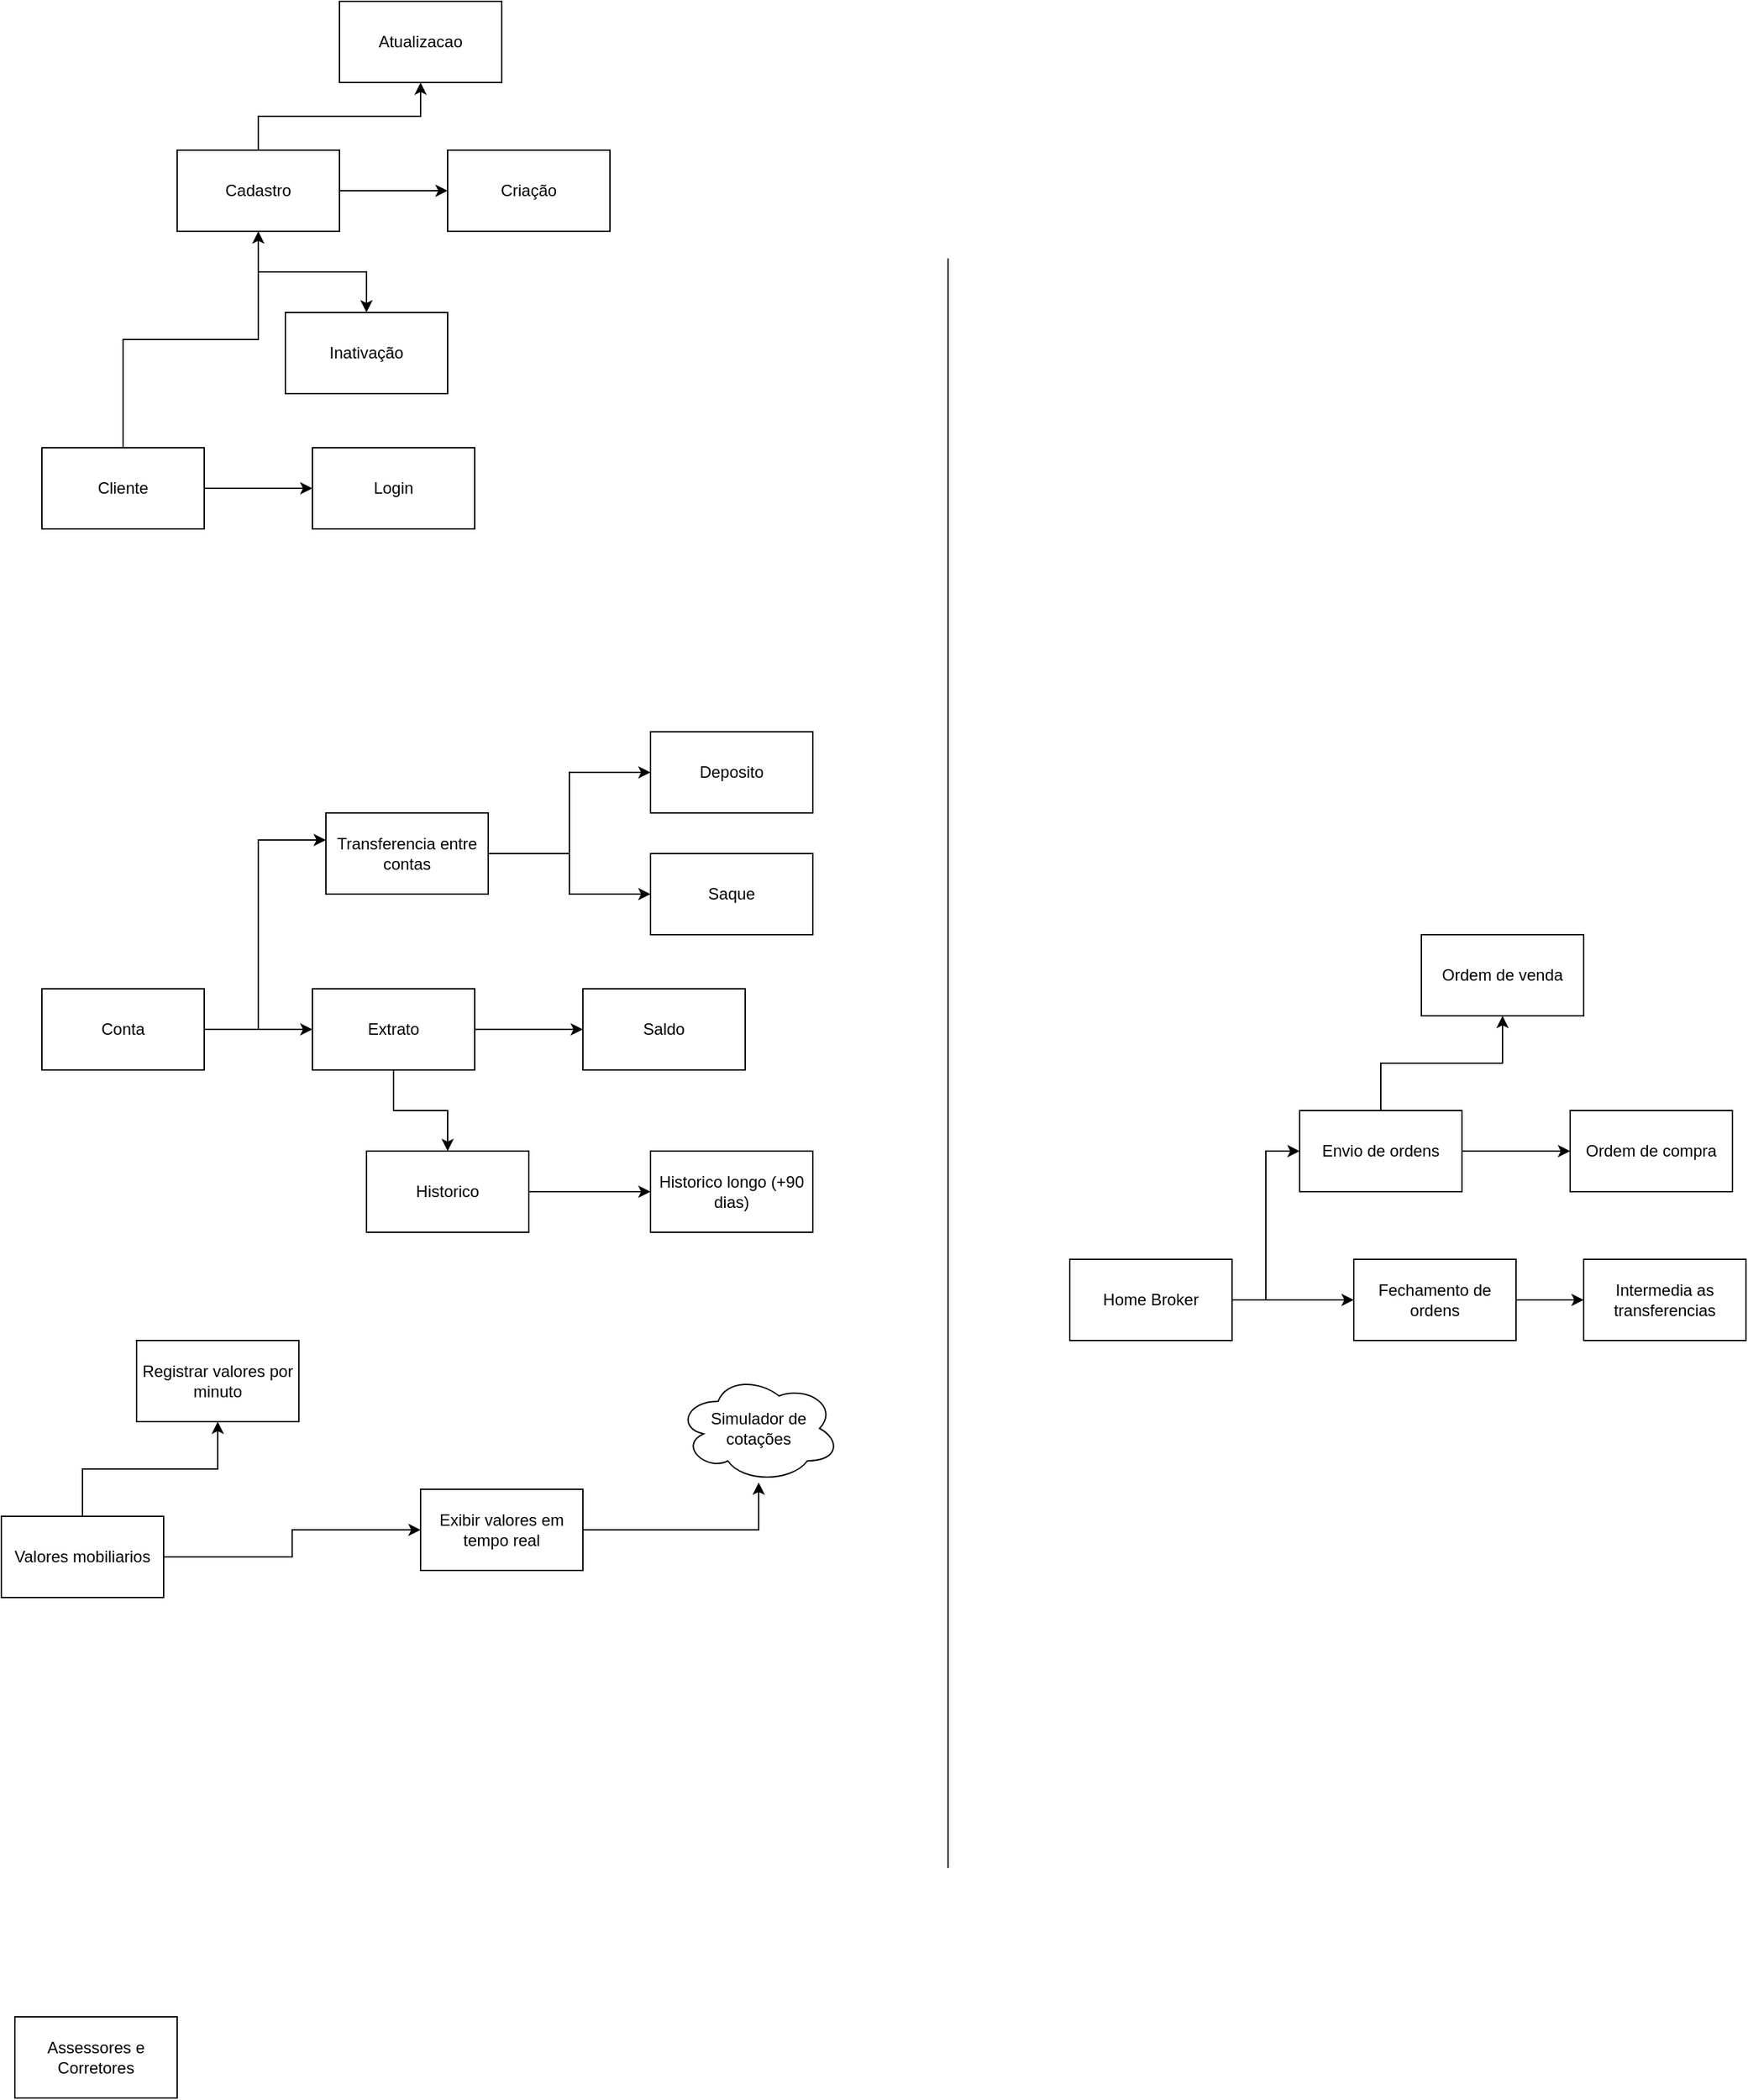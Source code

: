 <mxfile version="21.6.8" type="device" pages="3">
  <diagram id="rm5QqyUX8EvkJfx2J00N" name="Corretora">
    <mxGraphModel dx="1206" dy="1989" grid="1" gridSize="10" guides="1" tooltips="1" connect="1" arrows="1" fold="1" page="1" pageScale="1" pageWidth="827" pageHeight="1169" math="0" shadow="0">
      <root>
        <mxCell id="0" />
        <mxCell id="1" parent="0" />
        <mxCell id="UdBebKKft7-4lO-i5h35-1" value="Assessores e Corretores" style="rounded=0;whiteSpace=wrap;html=1;" parent="1" vertex="1">
          <mxGeometry x="90" y="980" width="120" height="60" as="geometry" />
        </mxCell>
        <mxCell id="UdBebKKft7-4lO-i5h35-5" value="" style="edgeStyle=orthogonalEdgeStyle;rounded=0;orthogonalLoop=1;jettySize=auto;html=1;" parent="1" source="UdBebKKft7-4lO-i5h35-2" target="UdBebKKft7-4lO-i5h35-3" edge="1">
          <mxGeometry relative="1" as="geometry">
            <Array as="points">
              <mxPoint x="270" y="250" />
              <mxPoint x="270" y="110" />
            </Array>
          </mxGeometry>
        </mxCell>
        <mxCell id="UdBebKKft7-4lO-i5h35-7" value="" style="edgeStyle=orthogonalEdgeStyle;rounded=0;orthogonalLoop=1;jettySize=auto;html=1;" parent="1" source="UdBebKKft7-4lO-i5h35-2" target="UdBebKKft7-4lO-i5h35-6" edge="1">
          <mxGeometry relative="1" as="geometry" />
        </mxCell>
        <mxCell id="UdBebKKft7-4lO-i5h35-2" value="Conta" style="rounded=0;whiteSpace=wrap;html=1;" parent="1" vertex="1">
          <mxGeometry x="110" y="220" width="120" height="60" as="geometry" />
        </mxCell>
        <mxCell id="UdBebKKft7-4lO-i5h35-19" value="" style="edgeStyle=orthogonalEdgeStyle;rounded=0;orthogonalLoop=1;jettySize=auto;html=1;" parent="1" source="UdBebKKft7-4lO-i5h35-3" target="UdBebKKft7-4lO-i5h35-18" edge="1">
          <mxGeometry relative="1" as="geometry" />
        </mxCell>
        <mxCell id="UdBebKKft7-4lO-i5h35-22" value="" style="edgeStyle=orthogonalEdgeStyle;rounded=0;orthogonalLoop=1;jettySize=auto;html=1;" parent="1" source="UdBebKKft7-4lO-i5h35-3" target="UdBebKKft7-4lO-i5h35-21" edge="1">
          <mxGeometry relative="1" as="geometry" />
        </mxCell>
        <mxCell id="UdBebKKft7-4lO-i5h35-3" value="Transferencia entre contas" style="whiteSpace=wrap;html=1;rounded=0;" parent="1" vertex="1">
          <mxGeometry x="320" y="90" width="120" height="60" as="geometry" />
        </mxCell>
        <mxCell id="UdBebKKft7-4lO-i5h35-24" value="" style="edgeStyle=orthogonalEdgeStyle;rounded=0;orthogonalLoop=1;jettySize=auto;html=1;" parent="1" source="UdBebKKft7-4lO-i5h35-6" target="UdBebKKft7-4lO-i5h35-23" edge="1">
          <mxGeometry relative="1" as="geometry" />
        </mxCell>
        <mxCell id="UdBebKKft7-4lO-i5h35-26" value="" style="edgeStyle=orthogonalEdgeStyle;rounded=0;orthogonalLoop=1;jettySize=auto;html=1;" parent="1" source="UdBebKKft7-4lO-i5h35-6" target="UdBebKKft7-4lO-i5h35-25" edge="1">
          <mxGeometry relative="1" as="geometry" />
        </mxCell>
        <mxCell id="UdBebKKft7-4lO-i5h35-6" value="Extrato" style="whiteSpace=wrap;html=1;rounded=0;" parent="1" vertex="1">
          <mxGeometry x="310" y="220" width="120" height="60" as="geometry" />
        </mxCell>
        <mxCell id="UdBebKKft7-4lO-i5h35-11" value="" style="edgeStyle=orthogonalEdgeStyle;rounded=0;orthogonalLoop=1;jettySize=auto;html=1;" parent="1" source="UdBebKKft7-4lO-i5h35-8" target="UdBebKKft7-4lO-i5h35-10" edge="1">
          <mxGeometry relative="1" as="geometry" />
        </mxCell>
        <mxCell id="TdC_F8J2lYYVA7RL6b0O-2" value="" style="edgeStyle=orthogonalEdgeStyle;rounded=0;orthogonalLoop=1;jettySize=auto;html=1;" parent="1" source="UdBebKKft7-4lO-i5h35-8" target="TdC_F8J2lYYVA7RL6b0O-1" edge="1">
          <mxGeometry relative="1" as="geometry" />
        </mxCell>
        <mxCell id="UdBebKKft7-4lO-i5h35-8" value="Cliente" style="rounded=0;whiteSpace=wrap;html=1;" parent="1" vertex="1">
          <mxGeometry x="110" y="-180" width="120" height="60" as="geometry" />
        </mxCell>
        <mxCell id="UdBebKKft7-4lO-i5h35-13" value="" style="edgeStyle=orthogonalEdgeStyle;rounded=0;orthogonalLoop=1;jettySize=auto;html=1;" parent="1" source="UdBebKKft7-4lO-i5h35-10" target="UdBebKKft7-4lO-i5h35-12" edge="1">
          <mxGeometry relative="1" as="geometry" />
        </mxCell>
        <mxCell id="UdBebKKft7-4lO-i5h35-15" value="" style="edgeStyle=orthogonalEdgeStyle;rounded=0;orthogonalLoop=1;jettySize=auto;html=1;" parent="1" source="UdBebKKft7-4lO-i5h35-10" target="UdBebKKft7-4lO-i5h35-14" edge="1">
          <mxGeometry relative="1" as="geometry" />
        </mxCell>
        <mxCell id="UdBebKKft7-4lO-i5h35-17" value="" style="edgeStyle=orthogonalEdgeStyle;rounded=0;orthogonalLoop=1;jettySize=auto;html=1;" parent="1" source="UdBebKKft7-4lO-i5h35-10" target="UdBebKKft7-4lO-i5h35-16" edge="1">
          <mxGeometry relative="1" as="geometry" />
        </mxCell>
        <mxCell id="UdBebKKft7-4lO-i5h35-10" value="Cadastro" style="whiteSpace=wrap;html=1;rounded=0;" parent="1" vertex="1">
          <mxGeometry x="210" y="-400" width="120" height="60" as="geometry" />
        </mxCell>
        <mxCell id="UdBebKKft7-4lO-i5h35-12" value="Atualizacao" style="whiteSpace=wrap;html=1;rounded=0;" parent="1" vertex="1">
          <mxGeometry x="330" y="-510" width="120" height="60" as="geometry" />
        </mxCell>
        <mxCell id="UdBebKKft7-4lO-i5h35-14" value="Criação" style="whiteSpace=wrap;html=1;rounded=0;" parent="1" vertex="1">
          <mxGeometry x="410" y="-400" width="120" height="60" as="geometry" />
        </mxCell>
        <mxCell id="UdBebKKft7-4lO-i5h35-16" value="Inativação" style="whiteSpace=wrap;html=1;rounded=0;" parent="1" vertex="1">
          <mxGeometry x="290" y="-280" width="120" height="60" as="geometry" />
        </mxCell>
        <mxCell id="UdBebKKft7-4lO-i5h35-18" value="Deposito" style="whiteSpace=wrap;html=1;rounded=0;" parent="1" vertex="1">
          <mxGeometry x="560" y="30" width="120" height="60" as="geometry" />
        </mxCell>
        <mxCell id="UdBebKKft7-4lO-i5h35-21" value="Saque" style="whiteSpace=wrap;html=1;rounded=0;" parent="1" vertex="1">
          <mxGeometry x="560" y="120" width="120" height="60" as="geometry" />
        </mxCell>
        <mxCell id="UdBebKKft7-4lO-i5h35-23" value="Saldo" style="whiteSpace=wrap;html=1;rounded=0;" parent="1" vertex="1">
          <mxGeometry x="510" y="220" width="120" height="60" as="geometry" />
        </mxCell>
        <mxCell id="UdBebKKft7-4lO-i5h35-28" value="" style="edgeStyle=orthogonalEdgeStyle;rounded=0;orthogonalLoop=1;jettySize=auto;html=1;" parent="1" source="UdBebKKft7-4lO-i5h35-25" target="UdBebKKft7-4lO-i5h35-27" edge="1">
          <mxGeometry relative="1" as="geometry" />
        </mxCell>
        <mxCell id="UdBebKKft7-4lO-i5h35-25" value="Historico" style="whiteSpace=wrap;html=1;rounded=0;" parent="1" vertex="1">
          <mxGeometry x="350" y="340" width="120" height="60" as="geometry" />
        </mxCell>
        <mxCell id="UdBebKKft7-4lO-i5h35-27" value="Historico longo (+90 dias)" style="whiteSpace=wrap;html=1;rounded=0;" parent="1" vertex="1">
          <mxGeometry x="560" y="340" width="120" height="60" as="geometry" />
        </mxCell>
        <mxCell id="UdBebKKft7-4lO-i5h35-35" value="" style="edgeStyle=orthogonalEdgeStyle;rounded=0;orthogonalLoop=1;jettySize=auto;html=1;" parent="1" source="UdBebKKft7-4lO-i5h35-29" target="UdBebKKft7-4lO-i5h35-34" edge="1">
          <mxGeometry relative="1" as="geometry" />
        </mxCell>
        <mxCell id="UdBebKKft7-4lO-i5h35-37" value="" style="edgeStyle=orthogonalEdgeStyle;rounded=0;orthogonalLoop=1;jettySize=auto;html=1;" parent="1" source="UdBebKKft7-4lO-i5h35-29" target="UdBebKKft7-4lO-i5h35-36" edge="1">
          <mxGeometry relative="1" as="geometry" />
        </mxCell>
        <mxCell id="UdBebKKft7-4lO-i5h35-29" value="Valores mobiliarios" style="rounded=0;whiteSpace=wrap;html=1;" parent="1" vertex="1">
          <mxGeometry x="80" y="610" width="120" height="60" as="geometry" />
        </mxCell>
        <mxCell id="UdBebKKft7-4lO-i5h35-34" value="Registrar valores por minuto" style="whiteSpace=wrap;html=1;rounded=0;" parent="1" vertex="1">
          <mxGeometry x="180" y="480" width="120" height="60" as="geometry" />
        </mxCell>
        <mxCell id="UdBebKKft7-4lO-i5h35-43" value="" style="edgeStyle=orthogonalEdgeStyle;rounded=0;orthogonalLoop=1;jettySize=auto;html=1;" parent="1" source="UdBebKKft7-4lO-i5h35-36" target="UdBebKKft7-4lO-i5h35-42" edge="1">
          <mxGeometry relative="1" as="geometry" />
        </mxCell>
        <mxCell id="UdBebKKft7-4lO-i5h35-36" value="Exibir valores em tempo real" style="whiteSpace=wrap;html=1;rounded=0;" parent="1" vertex="1">
          <mxGeometry x="390" y="590" width="120" height="60" as="geometry" />
        </mxCell>
        <mxCell id="UdBebKKft7-4lO-i5h35-42" value="Simulador de cotações" style="ellipse;shape=cloud;whiteSpace=wrap;html=1;rounded=0;" parent="1" vertex="1">
          <mxGeometry x="580" y="505" width="120" height="80" as="geometry" />
        </mxCell>
        <mxCell id="UdBebKKft7-4lO-i5h35-45" value="" style="endArrow=none;html=1;rounded=0;" parent="1" edge="1">
          <mxGeometry width="50" height="50" relative="1" as="geometry">
            <mxPoint x="780" y="870" as="sourcePoint" />
            <mxPoint x="780" y="-320" as="targetPoint" />
          </mxGeometry>
        </mxCell>
        <mxCell id="UdBebKKft7-4lO-i5h35-53" value="" style="edgeStyle=orthogonalEdgeStyle;rounded=0;orthogonalLoop=1;jettySize=auto;html=1;" parent="1" source="UdBebKKft7-4lO-i5h35-49" target="UdBebKKft7-4lO-i5h35-52" edge="1">
          <mxGeometry relative="1" as="geometry" />
        </mxCell>
        <mxCell id="UdBebKKft7-4lO-i5h35-55" value="" style="edgeStyle=orthogonalEdgeStyle;rounded=0;orthogonalLoop=1;jettySize=auto;html=1;" parent="1" source="UdBebKKft7-4lO-i5h35-49" target="UdBebKKft7-4lO-i5h35-54" edge="1">
          <mxGeometry relative="1" as="geometry" />
        </mxCell>
        <mxCell id="UdBebKKft7-4lO-i5h35-49" value="Envio de ordens" style="rounded=0;whiteSpace=wrap;html=1;" parent="1" vertex="1">
          <mxGeometry x="1040" y="310" width="120" height="60" as="geometry" />
        </mxCell>
        <mxCell id="UdBebKKft7-4lO-i5h35-51" style="edgeStyle=orthogonalEdgeStyle;rounded=0;orthogonalLoop=1;jettySize=auto;html=1;entryX=0;entryY=0.5;entryDx=0;entryDy=0;" parent="1" source="UdBebKKft7-4lO-i5h35-50" target="UdBebKKft7-4lO-i5h35-49" edge="1">
          <mxGeometry relative="1" as="geometry" />
        </mxCell>
        <mxCell id="BYaZ9STUVrfUsojrw5Ug-2" value="" style="edgeStyle=orthogonalEdgeStyle;rounded=0;orthogonalLoop=1;jettySize=auto;html=1;" parent="1" source="UdBebKKft7-4lO-i5h35-50" target="BYaZ9STUVrfUsojrw5Ug-1" edge="1">
          <mxGeometry relative="1" as="geometry" />
        </mxCell>
        <mxCell id="UdBebKKft7-4lO-i5h35-50" value="Home Broker" style="rounded=0;whiteSpace=wrap;html=1;" parent="1" vertex="1">
          <mxGeometry x="870" y="420" width="120" height="60" as="geometry" />
        </mxCell>
        <mxCell id="UdBebKKft7-4lO-i5h35-52" value="Ordem de compra" style="whiteSpace=wrap;html=1;rounded=0;" parent="1" vertex="1">
          <mxGeometry x="1240" y="310" width="120" height="60" as="geometry" />
        </mxCell>
        <mxCell id="UdBebKKft7-4lO-i5h35-54" value="Ordem de venda" style="whiteSpace=wrap;html=1;rounded=0;" parent="1" vertex="1">
          <mxGeometry x="1130" y="180" width="120" height="60" as="geometry" />
        </mxCell>
        <mxCell id="BYaZ9STUVrfUsojrw5Ug-4" value="" style="edgeStyle=orthogonalEdgeStyle;rounded=0;orthogonalLoop=1;jettySize=auto;html=1;" parent="1" source="BYaZ9STUVrfUsojrw5Ug-1" target="BYaZ9STUVrfUsojrw5Ug-3" edge="1">
          <mxGeometry relative="1" as="geometry" />
        </mxCell>
        <mxCell id="BYaZ9STUVrfUsojrw5Ug-1" value="Fechamento de ordens" style="whiteSpace=wrap;html=1;rounded=0;" parent="1" vertex="1">
          <mxGeometry x="1080" y="420" width="120" height="60" as="geometry" />
        </mxCell>
        <mxCell id="BYaZ9STUVrfUsojrw5Ug-3" value="Intermedia as transferencias" style="whiteSpace=wrap;html=1;rounded=0;" parent="1" vertex="1">
          <mxGeometry x="1250" y="420" width="120" height="60" as="geometry" />
        </mxCell>
        <mxCell id="TdC_F8J2lYYVA7RL6b0O-1" value="Login" style="rounded=0;whiteSpace=wrap;html=1;" parent="1" vertex="1">
          <mxGeometry x="310" y="-180" width="120" height="60" as="geometry" />
        </mxCell>
      </root>
    </mxGraphModel>
  </diagram>
  <diagram id="m7qMg73vcs_AqBm5_cyN" name="ER">
    <mxGraphModel dx="1206" dy="1989" grid="1" gridSize="10" guides="1" tooltips="1" connect="1" arrows="1" fold="1" page="1" pageScale="1" pageWidth="827" pageHeight="1169" math="0" shadow="0">
      <root>
        <mxCell id="0" />
        <mxCell id="1" parent="0" />
        <mxCell id="nFizYg84Xe86eBdtg3BN-2" value="user" style="shape=table;startSize=30;container=1;collapsible=1;childLayout=tableLayout;fixedRows=1;rowLines=0;fontStyle=1;align=center;resizeLast=1;html=1;" parent="1" vertex="1">
          <mxGeometry x="110" y="200" width="180" height="210" as="geometry" />
        </mxCell>
        <mxCell id="nFizYg84Xe86eBdtg3BN-3" value="" style="shape=tableRow;horizontal=0;startSize=0;swimlaneHead=0;swimlaneBody=0;fillColor=none;collapsible=0;dropTarget=0;points=[[0,0.5],[1,0.5]];portConstraint=eastwest;top=0;left=0;right=0;bottom=1;" parent="nFizYg84Xe86eBdtg3BN-2" vertex="1">
          <mxGeometry y="30" width="180" height="30" as="geometry" />
        </mxCell>
        <mxCell id="nFizYg84Xe86eBdtg3BN-4" value="PK" style="shape=partialRectangle;connectable=0;fillColor=none;top=0;left=0;bottom=0;right=0;fontStyle=1;overflow=hidden;whiteSpace=wrap;html=1;" parent="nFizYg84Xe86eBdtg3BN-3" vertex="1">
          <mxGeometry width="30" height="30" as="geometry">
            <mxRectangle width="30" height="30" as="alternateBounds" />
          </mxGeometry>
        </mxCell>
        <mxCell id="nFizYg84Xe86eBdtg3BN-5" value="id" style="shape=partialRectangle;connectable=0;fillColor=none;top=0;left=0;bottom=0;right=0;align=left;spacingLeft=6;fontStyle=5;overflow=hidden;whiteSpace=wrap;html=1;" parent="nFizYg84Xe86eBdtg3BN-3" vertex="1">
          <mxGeometry x="30" width="150" height="30" as="geometry">
            <mxRectangle width="150" height="30" as="alternateBounds" />
          </mxGeometry>
        </mxCell>
        <mxCell id="nFizYg84Xe86eBdtg3BN-6" value="" style="shape=tableRow;horizontal=0;startSize=0;swimlaneHead=0;swimlaneBody=0;fillColor=none;collapsible=0;dropTarget=0;points=[[0,0.5],[1,0.5]];portConstraint=eastwest;top=0;left=0;right=0;bottom=0;" parent="nFizYg84Xe86eBdtg3BN-2" vertex="1">
          <mxGeometry y="60" width="180" height="30" as="geometry" />
        </mxCell>
        <mxCell id="nFizYg84Xe86eBdtg3BN-7" value="" style="shape=partialRectangle;connectable=0;fillColor=none;top=0;left=0;bottom=0;right=0;editable=1;overflow=hidden;whiteSpace=wrap;html=1;" parent="nFizYg84Xe86eBdtg3BN-6" vertex="1">
          <mxGeometry width="30" height="30" as="geometry">
            <mxRectangle width="30" height="30" as="alternateBounds" />
          </mxGeometry>
        </mxCell>
        <mxCell id="nFizYg84Xe86eBdtg3BN-8" value="name" style="shape=partialRectangle;connectable=0;fillColor=none;top=0;left=0;bottom=0;right=0;align=left;spacingLeft=6;overflow=hidden;whiteSpace=wrap;html=1;" parent="nFizYg84Xe86eBdtg3BN-6" vertex="1">
          <mxGeometry x="30" width="150" height="30" as="geometry">
            <mxRectangle width="150" height="30" as="alternateBounds" />
          </mxGeometry>
        </mxCell>
        <mxCell id="nFizYg84Xe86eBdtg3BN-9" value="" style="shape=tableRow;horizontal=0;startSize=0;swimlaneHead=0;swimlaneBody=0;fillColor=none;collapsible=0;dropTarget=0;points=[[0,0.5],[1,0.5]];portConstraint=eastwest;top=0;left=0;right=0;bottom=0;" parent="nFizYg84Xe86eBdtg3BN-2" vertex="1">
          <mxGeometry y="90" width="180" height="30" as="geometry" />
        </mxCell>
        <mxCell id="nFizYg84Xe86eBdtg3BN-10" value="" style="shape=partialRectangle;connectable=0;fillColor=none;top=0;left=0;bottom=0;right=0;editable=1;overflow=hidden;whiteSpace=wrap;html=1;" parent="nFizYg84Xe86eBdtg3BN-9" vertex="1">
          <mxGeometry width="30" height="30" as="geometry">
            <mxRectangle width="30" height="30" as="alternateBounds" />
          </mxGeometry>
        </mxCell>
        <mxCell id="nFizYg84Xe86eBdtg3BN-11" value="document" style="shape=partialRectangle;connectable=0;fillColor=none;top=0;left=0;bottom=0;right=0;align=left;spacingLeft=6;overflow=hidden;whiteSpace=wrap;html=1;" parent="nFizYg84Xe86eBdtg3BN-9" vertex="1">
          <mxGeometry x="30" width="150" height="30" as="geometry">
            <mxRectangle width="150" height="30" as="alternateBounds" />
          </mxGeometry>
        </mxCell>
        <mxCell id="nFizYg84Xe86eBdtg3BN-12" value="" style="shape=tableRow;horizontal=0;startSize=0;swimlaneHead=0;swimlaneBody=0;fillColor=none;collapsible=0;dropTarget=0;points=[[0,0.5],[1,0.5]];portConstraint=eastwest;top=0;left=0;right=0;bottom=0;" parent="nFizYg84Xe86eBdtg3BN-2" vertex="1">
          <mxGeometry y="120" width="180" height="30" as="geometry" />
        </mxCell>
        <mxCell id="nFizYg84Xe86eBdtg3BN-13" value="" style="shape=partialRectangle;connectable=0;fillColor=none;top=0;left=0;bottom=0;right=0;editable=1;overflow=hidden;whiteSpace=wrap;html=1;" parent="nFizYg84Xe86eBdtg3BN-12" vertex="1">
          <mxGeometry width="30" height="30" as="geometry">
            <mxRectangle width="30" height="30" as="alternateBounds" />
          </mxGeometry>
        </mxCell>
        <mxCell id="nFizYg84Xe86eBdtg3BN-14" value="email" style="shape=partialRectangle;connectable=0;fillColor=none;top=0;left=0;bottom=0;right=0;align=left;spacingLeft=6;overflow=hidden;whiteSpace=wrap;html=1;" parent="nFizYg84Xe86eBdtg3BN-12" vertex="1">
          <mxGeometry x="30" width="150" height="30" as="geometry">
            <mxRectangle width="150" height="30" as="alternateBounds" />
          </mxGeometry>
        </mxCell>
        <mxCell id="Vv9pA29Zk4z3wk97Unj--10" value="" style="shape=tableRow;horizontal=0;startSize=0;swimlaneHead=0;swimlaneBody=0;fillColor=none;collapsible=0;dropTarget=0;points=[[0,0.5],[1,0.5]];portConstraint=eastwest;top=0;left=0;right=0;bottom=0;" parent="nFizYg84Xe86eBdtg3BN-2" vertex="1">
          <mxGeometry y="150" width="180" height="30" as="geometry" />
        </mxCell>
        <mxCell id="Vv9pA29Zk4z3wk97Unj--11" value="" style="shape=partialRectangle;connectable=0;fillColor=none;top=0;left=0;bottom=0;right=0;editable=1;overflow=hidden;whiteSpace=wrap;html=1;" parent="Vv9pA29Zk4z3wk97Unj--10" vertex="1">
          <mxGeometry width="30" height="30" as="geometry">
            <mxRectangle width="30" height="30" as="alternateBounds" />
          </mxGeometry>
        </mxCell>
        <mxCell id="Vv9pA29Zk4z3wk97Unj--12" value="password" style="shape=partialRectangle;connectable=0;fillColor=none;top=0;left=0;bottom=0;right=0;align=left;spacingLeft=6;overflow=hidden;whiteSpace=wrap;html=1;" parent="Vv9pA29Zk4z3wk97Unj--10" vertex="1">
          <mxGeometry x="30" width="150" height="30" as="geometry">
            <mxRectangle width="150" height="30" as="alternateBounds" />
          </mxGeometry>
        </mxCell>
        <mxCell id="Vv9pA29Zk4z3wk97Unj--1" value="" style="shape=tableRow;horizontal=0;startSize=0;swimlaneHead=0;swimlaneBody=0;fillColor=none;collapsible=0;dropTarget=0;points=[[0,0.5],[1,0.5]];portConstraint=eastwest;top=0;left=0;right=0;bottom=0;" parent="nFizYg84Xe86eBdtg3BN-2" vertex="1">
          <mxGeometry y="180" width="180" height="30" as="geometry" />
        </mxCell>
        <mxCell id="Vv9pA29Zk4z3wk97Unj--2" value="" style="shape=partialRectangle;connectable=0;fillColor=none;top=0;left=0;bottom=0;right=0;editable=1;overflow=hidden;whiteSpace=wrap;html=1;" parent="Vv9pA29Zk4z3wk97Unj--1" vertex="1">
          <mxGeometry width="30" height="30" as="geometry">
            <mxRectangle width="30" height="30" as="alternateBounds" />
          </mxGeometry>
        </mxCell>
        <mxCell id="Vv9pA29Zk4z3wk97Unj--3" value="phone_number" style="shape=partialRectangle;connectable=0;fillColor=none;top=0;left=0;bottom=0;right=0;align=left;spacingLeft=6;overflow=hidden;whiteSpace=wrap;html=1;" parent="Vv9pA29Zk4z3wk97Unj--1" vertex="1">
          <mxGeometry x="30" width="150" height="30" as="geometry">
            <mxRectangle width="150" height="30" as="alternateBounds" />
          </mxGeometry>
        </mxCell>
        <mxCell id="nFizYg84Xe86eBdtg3BN-15" value="account" style="shape=table;startSize=30;container=1;collapsible=1;childLayout=tableLayout;fixedRows=1;rowLines=0;fontStyle=1;align=center;resizeLast=1;html=1;" parent="1" vertex="1">
          <mxGeometry x="414" y="220" width="180" height="180" as="geometry" />
        </mxCell>
        <mxCell id="nFizYg84Xe86eBdtg3BN-16" value="" style="shape=tableRow;horizontal=0;startSize=0;swimlaneHead=0;swimlaneBody=0;fillColor=none;collapsible=0;dropTarget=0;points=[[0,0.5],[1,0.5]];portConstraint=eastwest;top=0;left=0;right=0;bottom=1;" parent="nFizYg84Xe86eBdtg3BN-15" vertex="1">
          <mxGeometry y="30" width="180" height="30" as="geometry" />
        </mxCell>
        <mxCell id="nFizYg84Xe86eBdtg3BN-17" value="PK" style="shape=partialRectangle;connectable=0;fillColor=none;top=0;left=0;bottom=0;right=0;fontStyle=1;overflow=hidden;whiteSpace=wrap;html=1;" parent="nFizYg84Xe86eBdtg3BN-16" vertex="1">
          <mxGeometry width="30" height="30" as="geometry">
            <mxRectangle width="30" height="30" as="alternateBounds" />
          </mxGeometry>
        </mxCell>
        <mxCell id="nFizYg84Xe86eBdtg3BN-18" value="id" style="shape=partialRectangle;connectable=0;fillColor=none;top=0;left=0;bottom=0;right=0;align=left;spacingLeft=6;fontStyle=5;overflow=hidden;whiteSpace=wrap;html=1;" parent="nFizYg84Xe86eBdtg3BN-16" vertex="1">
          <mxGeometry x="30" width="150" height="30" as="geometry">
            <mxRectangle width="150" height="30" as="alternateBounds" />
          </mxGeometry>
        </mxCell>
        <mxCell id="oMQTaiEjMK0VeoyrST7A-2" value="" style="shape=tableRow;horizontal=0;startSize=0;swimlaneHead=0;swimlaneBody=0;fillColor=none;collapsible=0;dropTarget=0;points=[[0,0.5],[1,0.5]];portConstraint=eastwest;top=0;left=0;right=0;bottom=1;" parent="nFizYg84Xe86eBdtg3BN-15" vertex="1">
          <mxGeometry y="60" width="180" height="30" as="geometry" />
        </mxCell>
        <mxCell id="oMQTaiEjMK0VeoyrST7A-3" value="FK" style="shape=partialRectangle;connectable=0;fillColor=none;top=0;left=0;bottom=0;right=0;fontStyle=1;overflow=hidden;whiteSpace=wrap;html=1;" parent="oMQTaiEjMK0VeoyrST7A-2" vertex="1">
          <mxGeometry width="30" height="30" as="geometry">
            <mxRectangle width="30" height="30" as="alternateBounds" />
          </mxGeometry>
        </mxCell>
        <mxCell id="oMQTaiEjMK0VeoyrST7A-4" value="id_user" style="shape=partialRectangle;connectable=0;fillColor=none;top=0;left=0;bottom=0;right=0;align=left;spacingLeft=6;fontStyle=5;overflow=hidden;whiteSpace=wrap;html=1;" parent="oMQTaiEjMK0VeoyrST7A-2" vertex="1">
          <mxGeometry x="30" width="150" height="30" as="geometry">
            <mxRectangle width="150" height="30" as="alternateBounds" />
          </mxGeometry>
        </mxCell>
        <mxCell id="nFizYg84Xe86eBdtg3BN-19" value="" style="shape=tableRow;horizontal=0;startSize=0;swimlaneHead=0;swimlaneBody=0;fillColor=none;collapsible=0;dropTarget=0;points=[[0,0.5],[1,0.5]];portConstraint=eastwest;top=0;left=0;right=0;bottom=0;" parent="nFizYg84Xe86eBdtg3BN-15" vertex="1">
          <mxGeometry y="90" width="180" height="30" as="geometry" />
        </mxCell>
        <mxCell id="nFizYg84Xe86eBdtg3BN-20" value="" style="shape=partialRectangle;connectable=0;fillColor=none;top=0;left=0;bottom=0;right=0;editable=1;overflow=hidden;whiteSpace=wrap;html=1;" parent="nFizYg84Xe86eBdtg3BN-19" vertex="1">
          <mxGeometry width="30" height="30" as="geometry">
            <mxRectangle width="30" height="30" as="alternateBounds" />
          </mxGeometry>
        </mxCell>
        <mxCell id="nFizYg84Xe86eBdtg3BN-21" value="agency" style="shape=partialRectangle;connectable=0;fillColor=none;top=0;left=0;bottom=0;right=0;align=left;spacingLeft=6;overflow=hidden;whiteSpace=wrap;html=1;" parent="nFizYg84Xe86eBdtg3BN-19" vertex="1">
          <mxGeometry x="30" width="150" height="30" as="geometry">
            <mxRectangle width="150" height="30" as="alternateBounds" />
          </mxGeometry>
        </mxCell>
        <mxCell id="nFizYg84Xe86eBdtg3BN-25" value="" style="shape=tableRow;horizontal=0;startSize=0;swimlaneHead=0;swimlaneBody=0;fillColor=none;collapsible=0;dropTarget=0;points=[[0,0.5],[1,0.5]];portConstraint=eastwest;top=0;left=0;right=0;bottom=0;" parent="nFizYg84Xe86eBdtg3BN-15" vertex="1">
          <mxGeometry y="120" width="180" height="30" as="geometry" />
        </mxCell>
        <mxCell id="nFizYg84Xe86eBdtg3BN-26" value="" style="shape=partialRectangle;connectable=0;fillColor=none;top=0;left=0;bottom=0;right=0;editable=1;overflow=hidden;whiteSpace=wrap;html=1;" parent="nFizYg84Xe86eBdtg3BN-25" vertex="1">
          <mxGeometry width="30" height="30" as="geometry">
            <mxRectangle width="30" height="30" as="alternateBounds" />
          </mxGeometry>
        </mxCell>
        <mxCell id="nFizYg84Xe86eBdtg3BN-27" value="account_number" style="shape=partialRectangle;connectable=0;fillColor=none;top=0;left=0;bottom=0;right=0;align=left;spacingLeft=6;overflow=hidden;whiteSpace=wrap;html=1;" parent="nFizYg84Xe86eBdtg3BN-25" vertex="1">
          <mxGeometry x="30" width="150" height="30" as="geometry">
            <mxRectangle width="150" height="30" as="alternateBounds" />
          </mxGeometry>
        </mxCell>
        <mxCell id="Vv9pA29Zk4z3wk97Unj--7" value="" style="shape=tableRow;horizontal=0;startSize=0;swimlaneHead=0;swimlaneBody=0;fillColor=none;collapsible=0;dropTarget=0;points=[[0,0.5],[1,0.5]];portConstraint=eastwest;top=0;left=0;right=0;bottom=0;" parent="nFizYg84Xe86eBdtg3BN-15" vertex="1">
          <mxGeometry y="150" width="180" height="30" as="geometry" />
        </mxCell>
        <mxCell id="Vv9pA29Zk4z3wk97Unj--8" value="" style="shape=partialRectangle;connectable=0;fillColor=none;top=0;left=0;bottom=0;right=0;editable=1;overflow=hidden;whiteSpace=wrap;html=1;" parent="Vv9pA29Zk4z3wk97Unj--7" vertex="1">
          <mxGeometry width="30" height="30" as="geometry">
            <mxRectangle width="30" height="30" as="alternateBounds" />
          </mxGeometry>
        </mxCell>
        <mxCell id="Vv9pA29Zk4z3wk97Unj--9" value="balance" style="shape=partialRectangle;connectable=0;fillColor=none;top=0;left=0;bottom=0;right=0;align=left;spacingLeft=6;overflow=hidden;whiteSpace=wrap;html=1;" parent="Vv9pA29Zk4z3wk97Unj--7" vertex="1">
          <mxGeometry x="30" width="150" height="30" as="geometry">
            <mxRectangle width="150" height="30" as="alternateBounds" />
          </mxGeometry>
        </mxCell>
        <mxCell id="oMQTaiEjMK0VeoyrST7A-5" style="edgeStyle=orthogonalEdgeStyle;rounded=0;orthogonalLoop=1;jettySize=auto;html=1;entryX=1;entryY=0.5;entryDx=0;entryDy=0;strokeColor=default;startArrow=ERone;startFill=0;endArrow=ERone;endFill=0;" parent="1" source="oMQTaiEjMK0VeoyrST7A-2" target="nFizYg84Xe86eBdtg3BN-3" edge="1">
          <mxGeometry relative="1" as="geometry" />
        </mxCell>
        <mxCell id="oMQTaiEjMK0VeoyrST7A-7" value="transaction" style="shape=table;startSize=30;container=1;collapsible=1;childLayout=tableLayout;fixedRows=1;rowLines=0;fontStyle=1;align=center;resizeLast=1;html=1;" parent="1" vertex="1">
          <mxGeometry x="690" y="-180" width="180" height="245" as="geometry" />
        </mxCell>
        <mxCell id="oMQTaiEjMK0VeoyrST7A-8" value="" style="shape=tableRow;horizontal=0;startSize=0;swimlaneHead=0;swimlaneBody=0;fillColor=none;collapsible=0;dropTarget=0;points=[[0,0.5],[1,0.5]];portConstraint=eastwest;top=0;left=0;right=0;bottom=1;" parent="oMQTaiEjMK0VeoyrST7A-7" vertex="1">
          <mxGeometry y="30" width="180" height="30" as="geometry" />
        </mxCell>
        <mxCell id="oMQTaiEjMK0VeoyrST7A-9" value="PK" style="shape=partialRectangle;connectable=0;fillColor=none;top=0;left=0;bottom=0;right=0;fontStyle=1;overflow=hidden;whiteSpace=wrap;html=1;" parent="oMQTaiEjMK0VeoyrST7A-8" vertex="1">
          <mxGeometry width="30" height="30" as="geometry">
            <mxRectangle width="30" height="30" as="alternateBounds" />
          </mxGeometry>
        </mxCell>
        <mxCell id="oMQTaiEjMK0VeoyrST7A-10" value="id" style="shape=partialRectangle;connectable=0;fillColor=none;top=0;left=0;bottom=0;right=0;align=left;spacingLeft=6;fontStyle=5;overflow=hidden;whiteSpace=wrap;html=1;" parent="oMQTaiEjMK0VeoyrST7A-8" vertex="1">
          <mxGeometry x="30" width="150" height="30" as="geometry">
            <mxRectangle width="150" height="30" as="alternateBounds" />
          </mxGeometry>
        </mxCell>
        <mxCell id="oMQTaiEjMK0VeoyrST7A-23" value="" style="shape=tableRow;horizontal=0;startSize=0;swimlaneHead=0;swimlaneBody=0;fillColor=none;collapsible=0;dropTarget=0;points=[[0,0.5],[1,0.5]];portConstraint=eastwest;top=0;left=0;right=0;bottom=1;" parent="oMQTaiEjMK0VeoyrST7A-7" vertex="1">
          <mxGeometry y="60" width="180" height="35" as="geometry" />
        </mxCell>
        <mxCell id="oMQTaiEjMK0VeoyrST7A-24" value="FK" style="shape=partialRectangle;connectable=0;fillColor=none;top=0;left=0;bottom=0;right=0;fontStyle=1;overflow=hidden;whiteSpace=wrap;html=1;" parent="oMQTaiEjMK0VeoyrST7A-23" vertex="1">
          <mxGeometry width="30" height="35" as="geometry">
            <mxRectangle width="30" height="35" as="alternateBounds" />
          </mxGeometry>
        </mxCell>
        <mxCell id="oMQTaiEjMK0VeoyrST7A-25" value="id_account" style="shape=partialRectangle;connectable=0;fillColor=none;top=0;left=0;bottom=0;right=0;align=left;spacingLeft=6;fontStyle=5;overflow=hidden;whiteSpace=wrap;html=1;" parent="oMQTaiEjMK0VeoyrST7A-23" vertex="1">
          <mxGeometry x="30" width="150" height="35" as="geometry">
            <mxRectangle width="150" height="35" as="alternateBounds" />
          </mxGeometry>
        </mxCell>
        <mxCell id="oMQTaiEjMK0VeoyrST7A-14" value="" style="shape=tableRow;horizontal=0;startSize=0;swimlaneHead=0;swimlaneBody=0;fillColor=none;collapsible=0;dropTarget=0;points=[[0,0.5],[1,0.5]];portConstraint=eastwest;top=0;left=0;right=0;bottom=0;" parent="oMQTaiEjMK0VeoyrST7A-7" vertex="1">
          <mxGeometry y="95" width="180" height="30" as="geometry" />
        </mxCell>
        <mxCell id="oMQTaiEjMK0VeoyrST7A-15" value="" style="shape=partialRectangle;connectable=0;fillColor=none;top=0;left=0;bottom=0;right=0;editable=1;overflow=hidden;whiteSpace=wrap;html=1;" parent="oMQTaiEjMK0VeoyrST7A-14" vertex="1">
          <mxGeometry width="30" height="30" as="geometry">
            <mxRectangle width="30" height="30" as="alternateBounds" />
          </mxGeometry>
        </mxCell>
        <mxCell id="oMQTaiEjMK0VeoyrST7A-16" value="is_withdraw" style="shape=partialRectangle;connectable=0;fillColor=none;top=0;left=0;bottom=0;right=0;align=left;spacingLeft=6;overflow=hidden;whiteSpace=wrap;html=1;" parent="oMQTaiEjMK0VeoyrST7A-14" vertex="1">
          <mxGeometry x="30" width="150" height="30" as="geometry">
            <mxRectangle width="150" height="30" as="alternateBounds" />
          </mxGeometry>
        </mxCell>
        <mxCell id="oMQTaiEjMK0VeoyrST7A-17" value="" style="shape=tableRow;horizontal=0;startSize=0;swimlaneHead=0;swimlaneBody=0;fillColor=none;collapsible=0;dropTarget=0;points=[[0,0.5],[1,0.5]];portConstraint=eastwest;top=0;left=0;right=0;bottom=0;" parent="oMQTaiEjMK0VeoyrST7A-7" vertex="1">
          <mxGeometry y="125" width="180" height="30" as="geometry" />
        </mxCell>
        <mxCell id="oMQTaiEjMK0VeoyrST7A-18" value="" style="shape=partialRectangle;connectable=0;fillColor=none;top=0;left=0;bottom=0;right=0;editable=1;overflow=hidden;whiteSpace=wrap;html=1;" parent="oMQTaiEjMK0VeoyrST7A-17" vertex="1">
          <mxGeometry width="30" height="30" as="geometry">
            <mxRectangle width="30" height="30" as="alternateBounds" />
          </mxGeometry>
        </mxCell>
        <mxCell id="oMQTaiEjMK0VeoyrST7A-19" value="amount" style="shape=partialRectangle;connectable=0;fillColor=none;top=0;left=0;bottom=0;right=0;align=left;spacingLeft=6;overflow=hidden;whiteSpace=wrap;html=1;" parent="oMQTaiEjMK0VeoyrST7A-17" vertex="1">
          <mxGeometry x="30" width="150" height="30" as="geometry">
            <mxRectangle width="150" height="30" as="alternateBounds" />
          </mxGeometry>
        </mxCell>
        <mxCell id="oMQTaiEjMK0VeoyrST7A-46" value="" style="shape=tableRow;horizontal=0;startSize=0;swimlaneHead=0;swimlaneBody=0;fillColor=none;collapsible=0;dropTarget=0;points=[[0,0.5],[1,0.5]];portConstraint=eastwest;top=0;left=0;right=0;bottom=0;" parent="oMQTaiEjMK0VeoyrST7A-7" vertex="1">
          <mxGeometry y="155" width="180" height="30" as="geometry" />
        </mxCell>
        <mxCell id="oMQTaiEjMK0VeoyrST7A-47" value="" style="shape=partialRectangle;connectable=0;fillColor=none;top=0;left=0;bottom=0;right=0;editable=1;overflow=hidden;whiteSpace=wrap;html=1;" parent="oMQTaiEjMK0VeoyrST7A-46" vertex="1">
          <mxGeometry width="30" height="30" as="geometry">
            <mxRectangle width="30" height="30" as="alternateBounds" />
          </mxGeometry>
        </mxCell>
        <mxCell id="oMQTaiEjMK0VeoyrST7A-48" value="balance" style="shape=partialRectangle;connectable=0;fillColor=none;top=0;left=0;bottom=0;right=0;align=left;spacingLeft=6;overflow=hidden;whiteSpace=wrap;html=1;" parent="oMQTaiEjMK0VeoyrST7A-46" vertex="1">
          <mxGeometry x="30" width="150" height="30" as="geometry">
            <mxRectangle width="150" height="30" as="alternateBounds" />
          </mxGeometry>
        </mxCell>
        <mxCell id="oMQTaiEjMK0VeoyrST7A-49" value="" style="shape=tableRow;horizontal=0;startSize=0;swimlaneHead=0;swimlaneBody=0;fillColor=none;collapsible=0;dropTarget=0;points=[[0,0.5],[1,0.5]];portConstraint=eastwest;top=0;left=0;right=0;bottom=0;" parent="oMQTaiEjMK0VeoyrST7A-7" vertex="1">
          <mxGeometry y="185" width="180" height="30" as="geometry" />
        </mxCell>
        <mxCell id="oMQTaiEjMK0VeoyrST7A-50" value="" style="shape=partialRectangle;connectable=0;fillColor=none;top=0;left=0;bottom=0;right=0;editable=1;overflow=hidden;whiteSpace=wrap;html=1;" parent="oMQTaiEjMK0VeoyrST7A-49" vertex="1">
          <mxGeometry width="30" height="30" as="geometry">
            <mxRectangle width="30" height="30" as="alternateBounds" />
          </mxGeometry>
        </mxCell>
        <mxCell id="oMQTaiEjMK0VeoyrST7A-51" value="description" style="shape=partialRectangle;connectable=0;fillColor=none;top=0;left=0;bottom=0;right=0;align=left;spacingLeft=6;overflow=hidden;whiteSpace=wrap;html=1;" parent="oMQTaiEjMK0VeoyrST7A-49" vertex="1">
          <mxGeometry x="30" width="150" height="30" as="geometry">
            <mxRectangle width="150" height="30" as="alternateBounds" />
          </mxGeometry>
        </mxCell>
        <mxCell id="oMQTaiEjMK0VeoyrST7A-20" value="" style="shape=tableRow;horizontal=0;startSize=0;swimlaneHead=0;swimlaneBody=0;fillColor=none;collapsible=0;dropTarget=0;points=[[0,0.5],[1,0.5]];portConstraint=eastwest;top=0;left=0;right=0;bottom=0;" parent="oMQTaiEjMK0VeoyrST7A-7" vertex="1">
          <mxGeometry y="215" width="180" height="30" as="geometry" />
        </mxCell>
        <mxCell id="oMQTaiEjMK0VeoyrST7A-21" value="" style="shape=partialRectangle;connectable=0;fillColor=none;top=0;left=0;bottom=0;right=0;editable=1;overflow=hidden;whiteSpace=wrap;html=1;" parent="oMQTaiEjMK0VeoyrST7A-20" vertex="1">
          <mxGeometry width="30" height="30" as="geometry">
            <mxRectangle width="30" height="30" as="alternateBounds" />
          </mxGeometry>
        </mxCell>
        <mxCell id="oMQTaiEjMK0VeoyrST7A-22" value="created_at" style="shape=partialRectangle;connectable=0;fillColor=none;top=0;left=0;bottom=0;right=0;align=left;spacingLeft=6;overflow=hidden;whiteSpace=wrap;html=1;" parent="oMQTaiEjMK0VeoyrST7A-20" vertex="1">
          <mxGeometry x="30" width="150" height="30" as="geometry">
            <mxRectangle width="150" height="30" as="alternateBounds" />
          </mxGeometry>
        </mxCell>
        <mxCell id="oMQTaiEjMK0VeoyrST7A-29" value="transfer" style="shape=table;startSize=30;container=1;collapsible=1;childLayout=tableLayout;fixedRows=1;rowLines=0;fontStyle=1;align=center;resizeLast=1;html=1;" parent="1" vertex="1">
          <mxGeometry x="310" y="-280" width="180" height="300" as="geometry" />
        </mxCell>
        <mxCell id="oMQTaiEjMK0VeoyrST7A-30" value="" style="shape=tableRow;horizontal=0;startSize=0;swimlaneHead=0;swimlaneBody=0;fillColor=none;collapsible=0;dropTarget=0;points=[[0,0.5],[1,0.5]];portConstraint=eastwest;top=0;left=0;right=0;bottom=1;" parent="oMQTaiEjMK0VeoyrST7A-29" vertex="1">
          <mxGeometry y="30" width="180" height="30" as="geometry" />
        </mxCell>
        <mxCell id="oMQTaiEjMK0VeoyrST7A-31" value="PK" style="shape=partialRectangle;connectable=0;fillColor=none;top=0;left=0;bottom=0;right=0;fontStyle=1;overflow=hidden;whiteSpace=wrap;html=1;" parent="oMQTaiEjMK0VeoyrST7A-30" vertex="1">
          <mxGeometry width="30" height="30" as="geometry">
            <mxRectangle width="30" height="30" as="alternateBounds" />
          </mxGeometry>
        </mxCell>
        <mxCell id="oMQTaiEjMK0VeoyrST7A-32" value="id" style="shape=partialRectangle;connectable=0;fillColor=none;top=0;left=0;bottom=0;right=0;align=left;spacingLeft=6;fontStyle=5;overflow=hidden;whiteSpace=wrap;html=1;" parent="oMQTaiEjMK0VeoyrST7A-30" vertex="1">
          <mxGeometry x="30" width="150" height="30" as="geometry">
            <mxRectangle width="150" height="30" as="alternateBounds" />
          </mxGeometry>
        </mxCell>
        <mxCell id="oMQTaiEjMK0VeoyrST7A-39" value="" style="shape=tableRow;horizontal=0;startSize=0;swimlaneHead=0;swimlaneBody=0;fillColor=none;collapsible=0;dropTarget=0;points=[[0,0.5],[1,0.5]];portConstraint=eastwest;top=0;left=0;right=0;bottom=0;" parent="oMQTaiEjMK0VeoyrST7A-29" vertex="1">
          <mxGeometry y="60" width="180" height="30" as="geometry" />
        </mxCell>
        <mxCell id="oMQTaiEjMK0VeoyrST7A-40" value="" style="shape=partialRectangle;connectable=0;fillColor=none;top=0;left=0;bottom=0;right=0;editable=1;overflow=hidden;whiteSpace=wrap;html=1;" parent="oMQTaiEjMK0VeoyrST7A-39" vertex="1">
          <mxGeometry width="30" height="30" as="geometry">
            <mxRectangle width="30" height="30" as="alternateBounds" />
          </mxGeometry>
        </mxCell>
        <mxCell id="oMQTaiEjMK0VeoyrST7A-41" value="amount" style="shape=partialRectangle;connectable=0;fillColor=none;top=0;left=0;bottom=0;right=0;align=left;spacingLeft=6;overflow=hidden;whiteSpace=wrap;html=1;" parent="oMQTaiEjMK0VeoyrST7A-39" vertex="1">
          <mxGeometry x="30" width="150" height="30" as="geometry">
            <mxRectangle width="150" height="30" as="alternateBounds" />
          </mxGeometry>
        </mxCell>
        <mxCell id="oMQTaiEjMK0VeoyrST7A-67" value="" style="shape=tableRow;horizontal=0;startSize=0;swimlaneHead=0;swimlaneBody=0;fillColor=none;collapsible=0;dropTarget=0;points=[[0,0.5],[1,0.5]];portConstraint=eastwest;top=0;left=0;right=0;bottom=0;" parent="oMQTaiEjMK0VeoyrST7A-29" vertex="1">
          <mxGeometry y="90" width="180" height="30" as="geometry" />
        </mxCell>
        <mxCell id="oMQTaiEjMK0VeoyrST7A-68" value="" style="shape=partialRectangle;connectable=0;fillColor=none;top=0;left=0;bottom=0;right=0;editable=1;overflow=hidden;whiteSpace=wrap;html=1;" parent="oMQTaiEjMK0VeoyrST7A-67" vertex="1">
          <mxGeometry width="30" height="30" as="geometry">
            <mxRectangle width="30" height="30" as="alternateBounds" />
          </mxGeometry>
        </mxCell>
        <mxCell id="oMQTaiEjMK0VeoyrST7A-69" value="bank_code_from" style="shape=partialRectangle;connectable=0;fillColor=none;top=0;left=0;bottom=0;right=0;align=left;spacingLeft=6;overflow=hidden;whiteSpace=wrap;html=1;" parent="oMQTaiEjMK0VeoyrST7A-67" vertex="1">
          <mxGeometry x="30" width="150" height="30" as="geometry">
            <mxRectangle width="150" height="30" as="alternateBounds" />
          </mxGeometry>
        </mxCell>
        <mxCell id="oMQTaiEjMK0VeoyrST7A-70" value="" style="shape=tableRow;horizontal=0;startSize=0;swimlaneHead=0;swimlaneBody=0;fillColor=none;collapsible=0;dropTarget=0;points=[[0,0.5],[1,0.5]];portConstraint=eastwest;top=0;left=0;right=0;bottom=0;" parent="oMQTaiEjMK0VeoyrST7A-29" vertex="1">
          <mxGeometry y="120" width="180" height="30" as="geometry" />
        </mxCell>
        <mxCell id="oMQTaiEjMK0VeoyrST7A-71" value="" style="shape=partialRectangle;connectable=0;fillColor=none;top=0;left=0;bottom=0;right=0;editable=1;overflow=hidden;whiteSpace=wrap;html=1;" parent="oMQTaiEjMK0VeoyrST7A-70" vertex="1">
          <mxGeometry width="30" height="30" as="geometry">
            <mxRectangle width="30" height="30" as="alternateBounds" />
          </mxGeometry>
        </mxCell>
        <mxCell id="oMQTaiEjMK0VeoyrST7A-72" value="bank_code_to" style="shape=partialRectangle;connectable=0;fillColor=none;top=0;left=0;bottom=0;right=0;align=left;spacingLeft=6;overflow=hidden;whiteSpace=wrap;html=1;" parent="oMQTaiEjMK0VeoyrST7A-70" vertex="1">
          <mxGeometry x="30" width="150" height="30" as="geometry">
            <mxRectangle width="150" height="30" as="alternateBounds" />
          </mxGeometry>
        </mxCell>
        <mxCell id="oMQTaiEjMK0VeoyrST7A-61" value="" style="shape=tableRow;horizontal=0;startSize=0;swimlaneHead=0;swimlaneBody=0;fillColor=none;collapsible=0;dropTarget=0;points=[[0,0.5],[1,0.5]];portConstraint=eastwest;top=0;left=0;right=0;bottom=0;" parent="oMQTaiEjMK0VeoyrST7A-29" vertex="1">
          <mxGeometry y="150" width="180" height="30" as="geometry" />
        </mxCell>
        <mxCell id="oMQTaiEjMK0VeoyrST7A-62" value="" style="shape=partialRectangle;connectable=0;fillColor=none;top=0;left=0;bottom=0;right=0;editable=1;overflow=hidden;whiteSpace=wrap;html=1;" parent="oMQTaiEjMK0VeoyrST7A-61" vertex="1">
          <mxGeometry width="30" height="30" as="geometry">
            <mxRectangle width="30" height="30" as="alternateBounds" />
          </mxGeometry>
        </mxCell>
        <mxCell id="oMQTaiEjMK0VeoyrST7A-63" value="agency_from" style="shape=partialRectangle;connectable=0;fillColor=none;top=0;left=0;bottom=0;right=0;align=left;spacingLeft=6;overflow=hidden;whiteSpace=wrap;html=1;" parent="oMQTaiEjMK0VeoyrST7A-61" vertex="1">
          <mxGeometry x="30" width="150" height="30" as="geometry">
            <mxRectangle width="150" height="30" as="alternateBounds" />
          </mxGeometry>
        </mxCell>
        <mxCell id="oMQTaiEjMK0VeoyrST7A-64" value="" style="shape=tableRow;horizontal=0;startSize=0;swimlaneHead=0;swimlaneBody=0;fillColor=none;collapsible=0;dropTarget=0;points=[[0,0.5],[1,0.5]];portConstraint=eastwest;top=0;left=0;right=0;bottom=0;" parent="oMQTaiEjMK0VeoyrST7A-29" vertex="1">
          <mxGeometry y="180" width="180" height="30" as="geometry" />
        </mxCell>
        <mxCell id="oMQTaiEjMK0VeoyrST7A-65" value="" style="shape=partialRectangle;connectable=0;fillColor=none;top=0;left=0;bottom=0;right=0;editable=1;overflow=hidden;whiteSpace=wrap;html=1;" parent="oMQTaiEjMK0VeoyrST7A-64" vertex="1">
          <mxGeometry width="30" height="30" as="geometry">
            <mxRectangle width="30" height="30" as="alternateBounds" />
          </mxGeometry>
        </mxCell>
        <mxCell id="oMQTaiEjMK0VeoyrST7A-66" value="agency_to" style="shape=partialRectangle;connectable=0;fillColor=none;top=0;left=0;bottom=0;right=0;align=left;spacingLeft=6;overflow=hidden;whiteSpace=wrap;html=1;" parent="oMQTaiEjMK0VeoyrST7A-64" vertex="1">
          <mxGeometry x="30" width="150" height="30" as="geometry">
            <mxRectangle width="150" height="30" as="alternateBounds" />
          </mxGeometry>
        </mxCell>
        <mxCell id="oMQTaiEjMK0VeoyrST7A-55" value="" style="shape=tableRow;horizontal=0;startSize=0;swimlaneHead=0;swimlaneBody=0;fillColor=none;collapsible=0;dropTarget=0;points=[[0,0.5],[1,0.5]];portConstraint=eastwest;top=0;left=0;right=0;bottom=0;" parent="oMQTaiEjMK0VeoyrST7A-29" vertex="1">
          <mxGeometry y="210" width="180" height="30" as="geometry" />
        </mxCell>
        <mxCell id="oMQTaiEjMK0VeoyrST7A-56" value="" style="shape=partialRectangle;connectable=0;fillColor=none;top=0;left=0;bottom=0;right=0;editable=1;overflow=hidden;whiteSpace=wrap;html=1;" parent="oMQTaiEjMK0VeoyrST7A-55" vertex="1">
          <mxGeometry width="30" height="30" as="geometry">
            <mxRectangle width="30" height="30" as="alternateBounds" />
          </mxGeometry>
        </mxCell>
        <mxCell id="oMQTaiEjMK0VeoyrST7A-57" value="account_from" style="shape=partialRectangle;connectable=0;fillColor=none;top=0;left=0;bottom=0;right=0;align=left;spacingLeft=6;overflow=hidden;whiteSpace=wrap;html=1;" parent="oMQTaiEjMK0VeoyrST7A-55" vertex="1">
          <mxGeometry x="30" width="150" height="30" as="geometry">
            <mxRectangle width="150" height="30" as="alternateBounds" />
          </mxGeometry>
        </mxCell>
        <mxCell id="oMQTaiEjMK0VeoyrST7A-58" value="" style="shape=tableRow;horizontal=0;startSize=0;swimlaneHead=0;swimlaneBody=0;fillColor=none;collapsible=0;dropTarget=0;points=[[0,0.5],[1,0.5]];portConstraint=eastwest;top=0;left=0;right=0;bottom=0;" parent="oMQTaiEjMK0VeoyrST7A-29" vertex="1">
          <mxGeometry y="240" width="180" height="30" as="geometry" />
        </mxCell>
        <mxCell id="oMQTaiEjMK0VeoyrST7A-59" value="" style="shape=partialRectangle;connectable=0;fillColor=none;top=0;left=0;bottom=0;right=0;editable=1;overflow=hidden;whiteSpace=wrap;html=1;" parent="oMQTaiEjMK0VeoyrST7A-58" vertex="1">
          <mxGeometry width="30" height="30" as="geometry">
            <mxRectangle width="30" height="30" as="alternateBounds" />
          </mxGeometry>
        </mxCell>
        <mxCell id="oMQTaiEjMK0VeoyrST7A-60" value="account_to" style="shape=partialRectangle;connectable=0;fillColor=none;top=0;left=0;bottom=0;right=0;align=left;spacingLeft=6;overflow=hidden;whiteSpace=wrap;html=1;" parent="oMQTaiEjMK0VeoyrST7A-58" vertex="1">
          <mxGeometry x="30" width="150" height="30" as="geometry">
            <mxRectangle width="150" height="30" as="alternateBounds" />
          </mxGeometry>
        </mxCell>
        <mxCell id="oMQTaiEjMK0VeoyrST7A-42" value="" style="shape=tableRow;horizontal=0;startSize=0;swimlaneHead=0;swimlaneBody=0;fillColor=none;collapsible=0;dropTarget=0;points=[[0,0.5],[1,0.5]];portConstraint=eastwest;top=0;left=0;right=0;bottom=0;" parent="oMQTaiEjMK0VeoyrST7A-29" vertex="1">
          <mxGeometry y="270" width="180" height="30" as="geometry" />
        </mxCell>
        <mxCell id="oMQTaiEjMK0VeoyrST7A-43" value="" style="shape=partialRectangle;connectable=0;fillColor=none;top=0;left=0;bottom=0;right=0;editable=1;overflow=hidden;whiteSpace=wrap;html=1;" parent="oMQTaiEjMK0VeoyrST7A-42" vertex="1">
          <mxGeometry width="30" height="30" as="geometry">
            <mxRectangle width="30" height="30" as="alternateBounds" />
          </mxGeometry>
        </mxCell>
        <mxCell id="oMQTaiEjMK0VeoyrST7A-44" value="created_at" style="shape=partialRectangle;connectable=0;fillColor=none;top=0;left=0;bottom=0;right=0;align=left;spacingLeft=6;overflow=hidden;whiteSpace=wrap;html=1;" parent="oMQTaiEjMK0VeoyrST7A-42" vertex="1">
          <mxGeometry x="30" width="150" height="30" as="geometry">
            <mxRectangle width="150" height="30" as="alternateBounds" />
          </mxGeometry>
        </mxCell>
        <mxCell id="pkEcGqyuwhQILLkyEV2s-1" value="asset" style="shape=table;startSize=30;container=1;collapsible=1;childLayout=tableLayout;fixedRows=1;rowLines=0;fontStyle=1;align=center;resizeLast=1;html=1;" parent="1" vertex="1">
          <mxGeometry x="220" y="745" width="180" height="120" as="geometry" />
        </mxCell>
        <mxCell id="pkEcGqyuwhQILLkyEV2s-2" value="" style="shape=tableRow;horizontal=0;startSize=0;swimlaneHead=0;swimlaneBody=0;fillColor=none;collapsible=0;dropTarget=0;points=[[0,0.5],[1,0.5]];portConstraint=eastwest;top=0;left=0;right=0;bottom=1;" parent="pkEcGqyuwhQILLkyEV2s-1" vertex="1">
          <mxGeometry y="30" width="180" height="30" as="geometry" />
        </mxCell>
        <mxCell id="pkEcGqyuwhQILLkyEV2s-3" value="PK" style="shape=partialRectangle;connectable=0;fillColor=none;top=0;left=0;bottom=0;right=0;fontStyle=1;overflow=hidden;whiteSpace=wrap;html=1;" parent="pkEcGqyuwhQILLkyEV2s-2" vertex="1">
          <mxGeometry width="30" height="30" as="geometry">
            <mxRectangle width="30" height="30" as="alternateBounds" />
          </mxGeometry>
        </mxCell>
        <mxCell id="pkEcGqyuwhQILLkyEV2s-4" value="id" style="shape=partialRectangle;connectable=0;fillColor=none;top=0;left=0;bottom=0;right=0;align=left;spacingLeft=6;fontStyle=5;overflow=hidden;whiteSpace=wrap;html=1;" parent="pkEcGqyuwhQILLkyEV2s-2" vertex="1">
          <mxGeometry x="30" width="150" height="30" as="geometry">
            <mxRectangle width="150" height="30" as="alternateBounds" />
          </mxGeometry>
        </mxCell>
        <mxCell id="GEWiUyuMvIhdXMiNLLIP-25" value="" style="shape=tableRow;horizontal=0;startSize=0;swimlaneHead=0;swimlaneBody=0;fillColor=none;collapsible=0;dropTarget=0;points=[[0,0.5],[1,0.5]];portConstraint=eastwest;top=0;left=0;right=0;bottom=0;" parent="pkEcGqyuwhQILLkyEV2s-1" vertex="1">
          <mxGeometry y="60" width="180" height="30" as="geometry" />
        </mxCell>
        <mxCell id="GEWiUyuMvIhdXMiNLLIP-26" value="" style="shape=partialRectangle;connectable=0;fillColor=none;top=0;left=0;bottom=0;right=0;editable=1;overflow=hidden;whiteSpace=wrap;html=1;" parent="GEWiUyuMvIhdXMiNLLIP-25" vertex="1">
          <mxGeometry width="30" height="30" as="geometry">
            <mxRectangle width="30" height="30" as="alternateBounds" />
          </mxGeometry>
        </mxCell>
        <mxCell id="GEWiUyuMvIhdXMiNLLIP-27" value="ticket" style="shape=partialRectangle;connectable=0;fillColor=none;top=0;left=0;bottom=0;right=0;align=left;spacingLeft=6;overflow=hidden;whiteSpace=wrap;html=1;" parent="GEWiUyuMvIhdXMiNLLIP-25" vertex="1">
          <mxGeometry x="30" width="150" height="30" as="geometry">
            <mxRectangle width="150" height="30" as="alternateBounds" />
          </mxGeometry>
        </mxCell>
        <mxCell id="pkEcGqyuwhQILLkyEV2s-5" value="" style="shape=tableRow;horizontal=0;startSize=0;swimlaneHead=0;swimlaneBody=0;fillColor=none;collapsible=0;dropTarget=0;points=[[0,0.5],[1,0.5]];portConstraint=eastwest;top=0;left=0;right=0;bottom=0;" parent="pkEcGqyuwhQILLkyEV2s-1" vertex="1">
          <mxGeometry y="90" width="180" height="30" as="geometry" />
        </mxCell>
        <mxCell id="pkEcGqyuwhQILLkyEV2s-6" value="" style="shape=partialRectangle;connectable=0;fillColor=none;top=0;left=0;bottom=0;right=0;editable=1;overflow=hidden;whiteSpace=wrap;html=1;" parent="pkEcGqyuwhQILLkyEV2s-5" vertex="1">
          <mxGeometry width="30" height="30" as="geometry">
            <mxRectangle width="30" height="30" as="alternateBounds" />
          </mxGeometry>
        </mxCell>
        <mxCell id="pkEcGqyuwhQILLkyEV2s-7" value="market" style="shape=partialRectangle;connectable=0;fillColor=none;top=0;left=0;bottom=0;right=0;align=left;spacingLeft=6;overflow=hidden;whiteSpace=wrap;html=1;" parent="pkEcGqyuwhQILLkyEV2s-5" vertex="1">
          <mxGeometry x="30" width="150" height="30" as="geometry">
            <mxRectangle width="150" height="30" as="alternateBounds" />
          </mxGeometry>
        </mxCell>
        <mxCell id="GEWiUyuMvIhdXMiNLLIP-1" value="price_entry" style="shape=table;startSize=30;container=1;collapsible=1;childLayout=tableLayout;fixedRows=1;rowLines=0;fontStyle=1;align=center;resizeLast=1;html=1;" parent="1" vertex="1">
          <mxGeometry x="494" y="730" width="180" height="270" as="geometry" />
        </mxCell>
        <mxCell id="GEWiUyuMvIhdXMiNLLIP-2" value="" style="shape=tableRow;horizontal=0;startSize=0;swimlaneHead=0;swimlaneBody=0;fillColor=none;collapsible=0;dropTarget=0;points=[[0,0.5],[1,0.5]];portConstraint=eastwest;top=0;left=0;right=0;bottom=1;" parent="GEWiUyuMvIhdXMiNLLIP-1" vertex="1">
          <mxGeometry y="30" width="180" height="30" as="geometry" />
        </mxCell>
        <mxCell id="GEWiUyuMvIhdXMiNLLIP-3" value="PK" style="shape=partialRectangle;connectable=0;fillColor=none;top=0;left=0;bottom=0;right=0;fontStyle=1;overflow=hidden;whiteSpace=wrap;html=1;" parent="GEWiUyuMvIhdXMiNLLIP-2" vertex="1">
          <mxGeometry width="30" height="30" as="geometry">
            <mxRectangle width="30" height="30" as="alternateBounds" />
          </mxGeometry>
        </mxCell>
        <mxCell id="GEWiUyuMvIhdXMiNLLIP-4" value="id" style="shape=partialRectangle;connectable=0;fillColor=none;top=0;left=0;bottom=0;right=0;align=left;spacingLeft=6;fontStyle=5;overflow=hidden;whiteSpace=wrap;html=1;" parent="GEWiUyuMvIhdXMiNLLIP-2" vertex="1">
          <mxGeometry x="30" width="150" height="30" as="geometry">
            <mxRectangle width="150" height="30" as="alternateBounds" />
          </mxGeometry>
        </mxCell>
        <mxCell id="GEWiUyuMvIhdXMiNLLIP-12" value="" style="shape=tableRow;horizontal=0;startSize=0;swimlaneHead=0;swimlaneBody=0;fillColor=none;collapsible=0;dropTarget=0;points=[[0,0.5],[1,0.5]];portConstraint=eastwest;top=0;left=0;right=0;bottom=1;" parent="GEWiUyuMvIhdXMiNLLIP-1" vertex="1">
          <mxGeometry y="60" width="180" height="30" as="geometry" />
        </mxCell>
        <mxCell id="GEWiUyuMvIhdXMiNLLIP-13" value="FK" style="shape=partialRectangle;connectable=0;fillColor=none;top=0;left=0;bottom=0;right=0;fontStyle=1;overflow=hidden;whiteSpace=wrap;html=1;" parent="GEWiUyuMvIhdXMiNLLIP-12" vertex="1">
          <mxGeometry width="30" height="30" as="geometry">
            <mxRectangle width="30" height="30" as="alternateBounds" />
          </mxGeometry>
        </mxCell>
        <mxCell id="GEWiUyuMvIhdXMiNLLIP-14" value="asset_id" style="shape=partialRectangle;connectable=0;fillColor=none;top=0;left=0;bottom=0;right=0;align=left;spacingLeft=6;fontStyle=5;overflow=hidden;whiteSpace=wrap;html=1;" parent="GEWiUyuMvIhdXMiNLLIP-12" vertex="1">
          <mxGeometry x="30" width="150" height="30" as="geometry">
            <mxRectangle width="150" height="30" as="alternateBounds" />
          </mxGeometry>
        </mxCell>
        <mxCell id="GEWiUyuMvIhdXMiNLLIP-5" value="" style="shape=tableRow;horizontal=0;startSize=0;swimlaneHead=0;swimlaneBody=0;fillColor=none;collapsible=0;dropTarget=0;points=[[0,0.5],[1,0.5]];portConstraint=eastwest;top=0;left=0;right=0;bottom=0;" parent="GEWiUyuMvIhdXMiNLLIP-1" vertex="1">
          <mxGeometry y="90" width="180" height="30" as="geometry" />
        </mxCell>
        <mxCell id="GEWiUyuMvIhdXMiNLLIP-6" value="" style="shape=partialRectangle;connectable=0;fillColor=none;top=0;left=0;bottom=0;right=0;editable=1;overflow=hidden;whiteSpace=wrap;html=1;" parent="GEWiUyuMvIhdXMiNLLIP-5" vertex="1">
          <mxGeometry width="30" height="30" as="geometry">
            <mxRectangle width="30" height="30" as="alternateBounds" />
          </mxGeometry>
        </mxCell>
        <mxCell id="GEWiUyuMvIhdXMiNLLIP-7" value="entry_date" style="shape=partialRectangle;connectable=0;fillColor=none;top=0;left=0;bottom=0;right=0;align=left;spacingLeft=6;overflow=hidden;whiteSpace=wrap;html=1;" parent="GEWiUyuMvIhdXMiNLLIP-5" vertex="1">
          <mxGeometry x="30" width="150" height="30" as="geometry">
            <mxRectangle width="150" height="30" as="alternateBounds" />
          </mxGeometry>
        </mxCell>
        <mxCell id="GEWiUyuMvIhdXMiNLLIP-15" value="" style="shape=tableRow;horizontal=0;startSize=0;swimlaneHead=0;swimlaneBody=0;fillColor=none;collapsible=0;dropTarget=0;points=[[0,0.5],[1,0.5]];portConstraint=eastwest;top=0;left=0;right=0;bottom=0;" parent="GEWiUyuMvIhdXMiNLLIP-1" vertex="1">
          <mxGeometry y="120" width="180" height="30" as="geometry" />
        </mxCell>
        <mxCell id="GEWiUyuMvIhdXMiNLLIP-16" value="" style="shape=partialRectangle;connectable=0;fillColor=none;top=0;left=0;bottom=0;right=0;editable=1;overflow=hidden;whiteSpace=wrap;html=1;" parent="GEWiUyuMvIhdXMiNLLIP-15" vertex="1">
          <mxGeometry width="30" height="30" as="geometry">
            <mxRectangle width="30" height="30" as="alternateBounds" />
          </mxGeometry>
        </mxCell>
        <mxCell id="GEWiUyuMvIhdXMiNLLIP-17" value="price_high" style="shape=partialRectangle;connectable=0;fillColor=none;top=0;left=0;bottom=0;right=0;align=left;spacingLeft=6;overflow=hidden;whiteSpace=wrap;html=1;" parent="GEWiUyuMvIhdXMiNLLIP-15" vertex="1">
          <mxGeometry x="30" width="150" height="30" as="geometry">
            <mxRectangle width="150" height="30" as="alternateBounds" />
          </mxGeometry>
        </mxCell>
        <mxCell id="GEWiUyuMvIhdXMiNLLIP-9" value="" style="shape=tableRow;horizontal=0;startSize=0;swimlaneHead=0;swimlaneBody=0;fillColor=none;collapsible=0;dropTarget=0;points=[[0,0.5],[1,0.5]];portConstraint=eastwest;top=0;left=0;right=0;bottom=0;" parent="GEWiUyuMvIhdXMiNLLIP-1" vertex="1">
          <mxGeometry y="150" width="180" height="30" as="geometry" />
        </mxCell>
        <mxCell id="GEWiUyuMvIhdXMiNLLIP-10" value="" style="shape=partialRectangle;connectable=0;fillColor=none;top=0;left=0;bottom=0;right=0;editable=1;overflow=hidden;whiteSpace=wrap;html=1;" parent="GEWiUyuMvIhdXMiNLLIP-9" vertex="1">
          <mxGeometry width="30" height="30" as="geometry">
            <mxRectangle width="30" height="30" as="alternateBounds" />
          </mxGeometry>
        </mxCell>
        <mxCell id="GEWiUyuMvIhdXMiNLLIP-11" value="price_low" style="shape=partialRectangle;connectable=0;fillColor=none;top=0;left=0;bottom=0;right=0;align=left;spacingLeft=6;overflow=hidden;whiteSpace=wrap;html=1;" parent="GEWiUyuMvIhdXMiNLLIP-9" vertex="1">
          <mxGeometry x="30" width="150" height="30" as="geometry">
            <mxRectangle width="150" height="30" as="alternateBounds" />
          </mxGeometry>
        </mxCell>
        <mxCell id="GEWiUyuMvIhdXMiNLLIP-18" value="" style="shape=tableRow;horizontal=0;startSize=0;swimlaneHead=0;swimlaneBody=0;fillColor=none;collapsible=0;dropTarget=0;points=[[0,0.5],[1,0.5]];portConstraint=eastwest;top=0;left=0;right=0;bottom=0;" parent="GEWiUyuMvIhdXMiNLLIP-1" vertex="1">
          <mxGeometry y="180" width="180" height="30" as="geometry" />
        </mxCell>
        <mxCell id="GEWiUyuMvIhdXMiNLLIP-19" value="" style="shape=partialRectangle;connectable=0;fillColor=none;top=0;left=0;bottom=0;right=0;editable=1;overflow=hidden;whiteSpace=wrap;html=1;" parent="GEWiUyuMvIhdXMiNLLIP-18" vertex="1">
          <mxGeometry width="30" height="30" as="geometry">
            <mxRectangle width="30" height="30" as="alternateBounds" />
          </mxGeometry>
        </mxCell>
        <mxCell id="GEWiUyuMvIhdXMiNLLIP-20" value="price_open" style="shape=partialRectangle;connectable=0;fillColor=none;top=0;left=0;bottom=0;right=0;align=left;spacingLeft=6;overflow=hidden;whiteSpace=wrap;html=1;" parent="GEWiUyuMvIhdXMiNLLIP-18" vertex="1">
          <mxGeometry x="30" width="150" height="30" as="geometry">
            <mxRectangle width="150" height="30" as="alternateBounds" />
          </mxGeometry>
        </mxCell>
        <mxCell id="GEWiUyuMvIhdXMiNLLIP-21" value="" style="shape=tableRow;horizontal=0;startSize=0;swimlaneHead=0;swimlaneBody=0;fillColor=none;collapsible=0;dropTarget=0;points=[[0,0.5],[1,0.5]];portConstraint=eastwest;top=0;left=0;right=0;bottom=0;" parent="GEWiUyuMvIhdXMiNLLIP-1" vertex="1">
          <mxGeometry y="210" width="180" height="30" as="geometry" />
        </mxCell>
        <mxCell id="GEWiUyuMvIhdXMiNLLIP-22" value="" style="shape=partialRectangle;connectable=0;fillColor=none;top=0;left=0;bottom=0;right=0;editable=1;overflow=hidden;whiteSpace=wrap;html=1;" parent="GEWiUyuMvIhdXMiNLLIP-21" vertex="1">
          <mxGeometry width="30" height="30" as="geometry">
            <mxRectangle width="30" height="30" as="alternateBounds" />
          </mxGeometry>
        </mxCell>
        <mxCell id="GEWiUyuMvIhdXMiNLLIP-23" value="price_close" style="shape=partialRectangle;connectable=0;fillColor=none;top=0;left=0;bottom=0;right=0;align=left;spacingLeft=6;overflow=hidden;whiteSpace=wrap;html=1;" parent="GEWiUyuMvIhdXMiNLLIP-21" vertex="1">
          <mxGeometry x="30" width="150" height="30" as="geometry">
            <mxRectangle width="150" height="30" as="alternateBounds" />
          </mxGeometry>
        </mxCell>
        <mxCell id="GEWiUyuMvIhdXMiNLLIP-28" value="" style="shape=tableRow;horizontal=0;startSize=0;swimlaneHead=0;swimlaneBody=0;fillColor=none;collapsible=0;dropTarget=0;points=[[0,0.5],[1,0.5]];portConstraint=eastwest;top=0;left=0;right=0;bottom=0;" parent="GEWiUyuMvIhdXMiNLLIP-1" vertex="1">
          <mxGeometry y="240" width="180" height="30" as="geometry" />
        </mxCell>
        <mxCell id="GEWiUyuMvIhdXMiNLLIP-29" value="" style="shape=partialRectangle;connectable=0;fillColor=none;top=0;left=0;bottom=0;right=0;editable=1;overflow=hidden;whiteSpace=wrap;html=1;" parent="GEWiUyuMvIhdXMiNLLIP-28" vertex="1">
          <mxGeometry width="30" height="30" as="geometry">
            <mxRectangle width="30" height="30" as="alternateBounds" />
          </mxGeometry>
        </mxCell>
        <mxCell id="GEWiUyuMvIhdXMiNLLIP-30" value="volume" style="shape=partialRectangle;connectable=0;fillColor=none;top=0;left=0;bottom=0;right=0;align=left;spacingLeft=6;overflow=hidden;whiteSpace=wrap;html=1;" parent="GEWiUyuMvIhdXMiNLLIP-28" vertex="1">
          <mxGeometry x="30" width="150" height="30" as="geometry">
            <mxRectangle width="150" height="30" as="alternateBounds" />
          </mxGeometry>
        </mxCell>
        <mxCell id="GEWiUyuMvIhdXMiNLLIP-24" style="edgeStyle=orthogonalEdgeStyle;rounded=0;orthogonalLoop=1;jettySize=auto;html=1;entryX=1;entryY=0.5;entryDx=0;entryDy=0;" parent="1" source="GEWiUyuMvIhdXMiNLLIP-12" target="pkEcGqyuwhQILLkyEV2s-2" edge="1">
          <mxGeometry relative="1" as="geometry" />
        </mxCell>
        <mxCell id="uQtMDKhAEcxwGmUUtAuP-1" value="order" style="shape=table;startSize=30;container=1;collapsible=1;childLayout=tableLayout;fixedRows=1;rowLines=0;fontStyle=1;align=center;resizeLast=1;html=1;" parent="1" vertex="1">
          <mxGeometry x="970" y="620" width="180" height="270" as="geometry" />
        </mxCell>
        <mxCell id="uQtMDKhAEcxwGmUUtAuP-2" value="" style="shape=tableRow;horizontal=0;startSize=0;swimlaneHead=0;swimlaneBody=0;fillColor=none;collapsible=0;dropTarget=0;points=[[0,0.5],[1,0.5]];portConstraint=eastwest;top=0;left=0;right=0;bottom=1;" parent="uQtMDKhAEcxwGmUUtAuP-1" vertex="1">
          <mxGeometry y="30" width="180" height="30" as="geometry" />
        </mxCell>
        <mxCell id="uQtMDKhAEcxwGmUUtAuP-3" value="PK" style="shape=partialRectangle;connectable=0;fillColor=none;top=0;left=0;bottom=0;right=0;fontStyle=1;overflow=hidden;whiteSpace=wrap;html=1;" parent="uQtMDKhAEcxwGmUUtAuP-2" vertex="1">
          <mxGeometry width="30" height="30" as="geometry">
            <mxRectangle width="30" height="30" as="alternateBounds" />
          </mxGeometry>
        </mxCell>
        <mxCell id="uQtMDKhAEcxwGmUUtAuP-4" value="id" style="shape=partialRectangle;connectable=0;fillColor=none;top=0;left=0;bottom=0;right=0;align=left;spacingLeft=6;fontStyle=5;overflow=hidden;whiteSpace=wrap;html=1;" parent="uQtMDKhAEcxwGmUUtAuP-2" vertex="1">
          <mxGeometry x="30" width="150" height="30" as="geometry">
            <mxRectangle width="150" height="30" as="alternateBounds" />
          </mxGeometry>
        </mxCell>
        <mxCell id="uQtMDKhAEcxwGmUUtAuP-8" value="" style="shape=tableRow;horizontal=0;startSize=0;swimlaneHead=0;swimlaneBody=0;fillColor=none;collapsible=0;dropTarget=0;points=[[0,0.5],[1,0.5]];portConstraint=eastwest;top=0;left=0;right=0;bottom=0;" parent="uQtMDKhAEcxwGmUUtAuP-1" vertex="1">
          <mxGeometry y="60" width="180" height="30" as="geometry" />
        </mxCell>
        <mxCell id="uQtMDKhAEcxwGmUUtAuP-9" value="" style="shape=partialRectangle;connectable=0;fillColor=none;top=0;left=0;bottom=0;right=0;editable=1;overflow=hidden;whiteSpace=wrap;html=1;" parent="uQtMDKhAEcxwGmUUtAuP-8" vertex="1">
          <mxGeometry width="30" height="30" as="geometry">
            <mxRectangle width="30" height="30" as="alternateBounds" />
          </mxGeometry>
        </mxCell>
        <mxCell id="uQtMDKhAEcxwGmUUtAuP-10" value="account_number" style="shape=partialRectangle;connectable=0;fillColor=none;top=0;left=0;bottom=0;right=0;align=left;spacingLeft=6;overflow=hidden;whiteSpace=wrap;html=1;" parent="uQtMDKhAEcxwGmUUtAuP-8" vertex="1">
          <mxGeometry x="30" width="150" height="30" as="geometry">
            <mxRectangle width="150" height="30" as="alternateBounds" />
          </mxGeometry>
        </mxCell>
        <mxCell id="uQtMDKhAEcxwGmUUtAuP-29" value="" style="shape=tableRow;horizontal=0;startSize=0;swimlaneHead=0;swimlaneBody=0;fillColor=none;collapsible=0;dropTarget=0;points=[[0,0.5],[1,0.5]];portConstraint=eastwest;top=0;left=0;right=0;bottom=0;" parent="uQtMDKhAEcxwGmUUtAuP-1" vertex="1">
          <mxGeometry y="90" width="180" height="30" as="geometry" />
        </mxCell>
        <mxCell id="uQtMDKhAEcxwGmUUtAuP-30" value="" style="shape=partialRectangle;connectable=0;fillColor=none;top=0;left=0;bottom=0;right=0;editable=1;overflow=hidden;whiteSpace=wrap;html=1;" parent="uQtMDKhAEcxwGmUUtAuP-29" vertex="1">
          <mxGeometry width="30" height="30" as="geometry">
            <mxRectangle width="30" height="30" as="alternateBounds" />
          </mxGeometry>
        </mxCell>
        <mxCell id="uQtMDKhAEcxwGmUUtAuP-31" value="quantity" style="shape=partialRectangle;connectable=0;fillColor=none;top=0;left=0;bottom=0;right=0;align=left;spacingLeft=6;overflow=hidden;whiteSpace=wrap;html=1;" parent="uQtMDKhAEcxwGmUUtAuP-29" vertex="1">
          <mxGeometry x="30" width="150" height="30" as="geometry">
            <mxRectangle width="150" height="30" as="alternateBounds" />
          </mxGeometry>
        </mxCell>
        <mxCell id="uQtMDKhAEcxwGmUUtAuP-11" value="" style="shape=tableRow;horizontal=0;startSize=0;swimlaneHead=0;swimlaneBody=0;fillColor=none;collapsible=0;dropTarget=0;points=[[0,0.5],[1,0.5]];portConstraint=eastwest;top=0;left=0;right=0;bottom=0;" parent="uQtMDKhAEcxwGmUUtAuP-1" vertex="1">
          <mxGeometry y="120" width="180" height="30" as="geometry" />
        </mxCell>
        <mxCell id="uQtMDKhAEcxwGmUUtAuP-12" value="" style="shape=partialRectangle;connectable=0;fillColor=none;top=0;left=0;bottom=0;right=0;editable=1;overflow=hidden;whiteSpace=wrap;html=1;" parent="uQtMDKhAEcxwGmUUtAuP-11" vertex="1">
          <mxGeometry width="30" height="30" as="geometry">
            <mxRectangle width="30" height="30" as="alternateBounds" />
          </mxGeometry>
        </mxCell>
        <mxCell id="uQtMDKhAEcxwGmUUtAuP-13" value="value" style="shape=partialRectangle;connectable=0;fillColor=none;top=0;left=0;bottom=0;right=0;align=left;spacingLeft=6;overflow=hidden;whiteSpace=wrap;html=1;" parent="uQtMDKhAEcxwGmUUtAuP-11" vertex="1">
          <mxGeometry x="30" width="150" height="30" as="geometry">
            <mxRectangle width="150" height="30" as="alternateBounds" />
          </mxGeometry>
        </mxCell>
        <mxCell id="uQtMDKhAEcxwGmUUtAuP-14" value="" style="shape=tableRow;horizontal=0;startSize=0;swimlaneHead=0;swimlaneBody=0;fillColor=none;collapsible=0;dropTarget=0;points=[[0,0.5],[1,0.5]];portConstraint=eastwest;top=0;left=0;right=0;bottom=0;" parent="uQtMDKhAEcxwGmUUtAuP-1" vertex="1">
          <mxGeometry y="150" width="180" height="30" as="geometry" />
        </mxCell>
        <mxCell id="uQtMDKhAEcxwGmUUtAuP-15" value="" style="shape=partialRectangle;connectable=0;fillColor=none;top=0;left=0;bottom=0;right=0;editable=1;overflow=hidden;whiteSpace=wrap;html=1;" parent="uQtMDKhAEcxwGmUUtAuP-14" vertex="1">
          <mxGeometry width="30" height="30" as="geometry">
            <mxRectangle width="30" height="30" as="alternateBounds" />
          </mxGeometry>
        </mxCell>
        <mxCell id="uQtMDKhAEcxwGmUUtAuP-16" value="type" style="shape=partialRectangle;connectable=0;fillColor=none;top=0;left=0;bottom=0;right=0;align=left;spacingLeft=6;overflow=hidden;whiteSpace=wrap;html=1;" parent="uQtMDKhAEcxwGmUUtAuP-14" vertex="1">
          <mxGeometry x="30" width="150" height="30" as="geometry">
            <mxRectangle width="150" height="30" as="alternateBounds" />
          </mxGeometry>
        </mxCell>
        <mxCell id="uQtMDKhAEcxwGmUUtAuP-17" value="" style="shape=tableRow;horizontal=0;startSize=0;swimlaneHead=0;swimlaneBody=0;fillColor=none;collapsible=0;dropTarget=0;points=[[0,0.5],[1,0.5]];portConstraint=eastwest;top=0;left=0;right=0;bottom=0;" parent="uQtMDKhAEcxwGmUUtAuP-1" vertex="1">
          <mxGeometry y="180" width="180" height="30" as="geometry" />
        </mxCell>
        <mxCell id="uQtMDKhAEcxwGmUUtAuP-18" value="" style="shape=partialRectangle;connectable=0;fillColor=none;top=0;left=0;bottom=0;right=0;editable=1;overflow=hidden;whiteSpace=wrap;html=1;" parent="uQtMDKhAEcxwGmUUtAuP-17" vertex="1">
          <mxGeometry width="30" height="30" as="geometry">
            <mxRectangle width="30" height="30" as="alternateBounds" />
          </mxGeometry>
        </mxCell>
        <mxCell id="uQtMDKhAEcxwGmUUtAuP-19" value="expiration_type" style="shape=partialRectangle;connectable=0;fillColor=none;top=0;left=0;bottom=0;right=0;align=left;spacingLeft=6;overflow=hidden;whiteSpace=wrap;html=1;" parent="uQtMDKhAEcxwGmUUtAuP-17" vertex="1">
          <mxGeometry x="30" width="150" height="30" as="geometry">
            <mxRectangle width="150" height="30" as="alternateBounds" />
          </mxGeometry>
        </mxCell>
        <mxCell id="uQtMDKhAEcxwGmUUtAuP-23" value="" style="shape=tableRow;horizontal=0;startSize=0;swimlaneHead=0;swimlaneBody=0;fillColor=none;collapsible=0;dropTarget=0;points=[[0,0.5],[1,0.5]];portConstraint=eastwest;top=0;left=0;right=0;bottom=0;" parent="uQtMDKhAEcxwGmUUtAuP-1" vertex="1">
          <mxGeometry y="210" width="180" height="30" as="geometry" />
        </mxCell>
        <mxCell id="uQtMDKhAEcxwGmUUtAuP-24" value="" style="shape=partialRectangle;connectable=0;fillColor=none;top=0;left=0;bottom=0;right=0;editable=1;overflow=hidden;whiteSpace=wrap;html=1;" parent="uQtMDKhAEcxwGmUUtAuP-23" vertex="1">
          <mxGeometry width="30" height="30" as="geometry">
            <mxRectangle width="30" height="30" as="alternateBounds" />
          </mxGeometry>
        </mxCell>
        <mxCell id="uQtMDKhAEcxwGmUUtAuP-25" value="expiration_date" style="shape=partialRectangle;connectable=0;fillColor=none;top=0;left=0;bottom=0;right=0;align=left;spacingLeft=6;overflow=hidden;whiteSpace=wrap;html=1;" parent="uQtMDKhAEcxwGmUUtAuP-23" vertex="1">
          <mxGeometry x="30" width="150" height="30" as="geometry">
            <mxRectangle width="150" height="30" as="alternateBounds" />
          </mxGeometry>
        </mxCell>
        <mxCell id="uQtMDKhAEcxwGmUUtAuP-20" value="" style="shape=tableRow;horizontal=0;startSize=0;swimlaneHead=0;swimlaneBody=0;fillColor=none;collapsible=0;dropTarget=0;points=[[0,0.5],[1,0.5]];portConstraint=eastwest;top=0;left=0;right=0;bottom=0;" parent="uQtMDKhAEcxwGmUUtAuP-1" vertex="1">
          <mxGeometry y="240" width="180" height="30" as="geometry" />
        </mxCell>
        <mxCell id="uQtMDKhAEcxwGmUUtAuP-21" value="" style="shape=partialRectangle;connectable=0;fillColor=none;top=0;left=0;bottom=0;right=0;editable=1;overflow=hidden;whiteSpace=wrap;html=1;" parent="uQtMDKhAEcxwGmUUtAuP-20" vertex="1">
          <mxGeometry width="30" height="30" as="geometry">
            <mxRectangle width="30" height="30" as="alternateBounds" />
          </mxGeometry>
        </mxCell>
        <mxCell id="uQtMDKhAEcxwGmUUtAuP-22" value="created_at" style="shape=partialRectangle;connectable=0;fillColor=none;top=0;left=0;bottom=0;right=0;align=left;spacingLeft=6;overflow=hidden;whiteSpace=wrap;html=1;" parent="uQtMDKhAEcxwGmUUtAuP-20" vertex="1">
          <mxGeometry x="30" width="150" height="30" as="geometry">
            <mxRectangle width="150" height="30" as="alternateBounds" />
          </mxGeometry>
        </mxCell>
      </root>
    </mxGraphModel>
  </diagram>
  <diagram id="v5DmJE033LaB3_vLkVWj" name="Simulador de cotações">
    <mxGraphModel dx="1097" dy="683" grid="1" gridSize="10" guides="1" tooltips="1" connect="1" arrows="1" fold="1" page="1" pageScale="1" pageWidth="827" pageHeight="1169" math="0" shadow="0">
      <root>
        <mxCell id="0" />
        <mxCell id="1" parent="0" />
        <mxCell id="lLqid-RlIlZnBkzobchV-23" value="" style="rounded=0;whiteSpace=wrap;html=1;" vertex="1" parent="1">
          <mxGeometry y="510" width="830" height="290" as="geometry" />
        </mxCell>
        <mxCell id="lLqid-RlIlZnBkzobchV-12" value="" style="rounded=0;whiteSpace=wrap;html=1;" vertex="1" parent="1">
          <mxGeometry x="10" y="20" width="1060" height="440" as="geometry" />
        </mxCell>
        <mxCell id="lLqid-RlIlZnBkzobchV-3" value="" style="edgeStyle=orthogonalEdgeStyle;rounded=0;orthogonalLoop=1;jettySize=auto;html=1;" edge="1" parent="1" source="lLqid-RlIlZnBkzobchV-1" target="lLqid-RlIlZnBkzobchV-2">
          <mxGeometry relative="1" as="geometry" />
        </mxCell>
        <mxCell id="lLqid-RlIlZnBkzobchV-1" value="" style="ellipse;whiteSpace=wrap;html=1;aspect=fixed;" vertex="1" parent="1">
          <mxGeometry x="50" y="200" width="80" height="80" as="geometry" />
        </mxCell>
        <mxCell id="lLqid-RlIlZnBkzobchV-5" value="" style="edgeStyle=orthogonalEdgeStyle;rounded=0;orthogonalLoop=1;jettySize=auto;html=1;" edge="1" parent="1" source="lLqid-RlIlZnBkzobchV-2" target="lLqid-RlIlZnBkzobchV-4">
          <mxGeometry relative="1" as="geometry" />
        </mxCell>
        <mxCell id="lLqid-RlIlZnBkzobchV-7" value="" style="edgeStyle=orthogonalEdgeStyle;rounded=0;orthogonalLoop=1;jettySize=auto;html=1;" edge="1" parent="1" source="lLqid-RlIlZnBkzobchV-2" target="lLqid-RlIlZnBkzobchV-6">
          <mxGeometry relative="1" as="geometry" />
        </mxCell>
        <mxCell id="lLqid-RlIlZnBkzobchV-2" value="Ler o arquivo de ativos por volatilidade" style="whiteSpace=wrap;html=1;" vertex="1" parent="1">
          <mxGeometry x="190" y="210" width="150" height="60" as="geometry" />
        </mxCell>
        <mxCell id="lLqid-RlIlZnBkzobchV-4" value="ABEV3;3;5&lt;br&gt;PETZ3;5;1&lt;br&gt;MGLU3;7;0.5" style="whiteSpace=wrap;html=1;" vertex="1" parent="1">
          <mxGeometry x="205" y="70" width="120" height="60" as="geometry" />
        </mxCell>
        <mxCell id="lLqid-RlIlZnBkzobchV-9" value="" style="edgeStyle=orthogonalEdgeStyle;rounded=0;orthogonalLoop=1;jettySize=auto;html=1;" edge="1" parent="1" source="lLqid-RlIlZnBkzobchV-6" target="lLqid-RlIlZnBkzobchV-8">
          <mxGeometry relative="1" as="geometry" />
        </mxCell>
        <mxCell id="lLqid-RlIlZnBkzobchV-6" value="Simula uma cotação para todos os ativos de acordo com o arquivo" style="whiteSpace=wrap;html=1;" vertex="1" parent="1">
          <mxGeometry x="435" y="210" width="120" height="60" as="geometry" />
        </mxCell>
        <mxCell id="lLqid-RlIlZnBkzobchV-11" value="" style="edgeStyle=orthogonalEdgeStyle;rounded=0;orthogonalLoop=1;jettySize=auto;html=1;" edge="1" parent="1" source="lLqid-RlIlZnBkzobchV-8" target="lLqid-RlIlZnBkzobchV-10">
          <mxGeometry relative="1" as="geometry" />
        </mxCell>
        <mxCell id="lLqid-RlIlZnBkzobchV-8" value="Publicar na fila de cotações" style="whiteSpace=wrap;html=1;" vertex="1" parent="1">
          <mxGeometry x="635" y="210" width="120" height="60" as="geometry" />
        </mxCell>
        <mxCell id="lLqid-RlIlZnBkzobchV-10" value="" style="ellipse;whiteSpace=wrap;html=1;" vertex="1" parent="1">
          <mxGeometry x="855" y="200" width="80" height="80" as="geometry" />
        </mxCell>
        <mxCell id="lLqid-RlIlZnBkzobchV-13" value="Simulador" style="text;html=1;strokeColor=none;fillColor=none;align=center;verticalAlign=middle;whiteSpace=wrap;rounded=0;" vertex="1" parent="1">
          <mxGeometry x="20" y="30" width="60" height="30" as="geometry" />
        </mxCell>
        <mxCell id="lLqid-RlIlZnBkzobchV-16" value="" style="edgeStyle=orthogonalEdgeStyle;rounded=0;orthogonalLoop=1;jettySize=auto;html=1;" edge="1" parent="1" source="lLqid-RlIlZnBkzobchV-14" target="lLqid-RlIlZnBkzobchV-15">
          <mxGeometry relative="1" as="geometry" />
        </mxCell>
        <mxCell id="lLqid-RlIlZnBkzobchV-14" value="" style="ellipse;whiteSpace=wrap;html=1;aspect=fixed;" vertex="1" parent="1">
          <mxGeometry x="30" y="570" width="80" height="80" as="geometry" />
        </mxCell>
        <mxCell id="lLqid-RlIlZnBkzobchV-20" value="" style="edgeStyle=orthogonalEdgeStyle;rounded=0;orthogonalLoop=1;jettySize=auto;html=1;" edge="1" parent="1" source="lLqid-RlIlZnBkzobchV-15" target="lLqid-RlIlZnBkzobchV-19">
          <mxGeometry relative="1" as="geometry" />
        </mxCell>
        <mxCell id="lLqid-RlIlZnBkzobchV-15" value="Consome a fila de cotações" style="whiteSpace=wrap;html=1;" vertex="1" parent="1">
          <mxGeometry x="170" y="580" width="120" height="60" as="geometry" />
        </mxCell>
        <mxCell id="lLqid-RlIlZnBkzobchV-22" value="" style="edgeStyle=orthogonalEdgeStyle;rounded=0;orthogonalLoop=1;jettySize=auto;html=1;" edge="1" parent="1" source="lLqid-RlIlZnBkzobchV-19" target="lLqid-RlIlZnBkzobchV-21">
          <mxGeometry relative="1" as="geometry" />
        </mxCell>
        <mxCell id="lLqid-RlIlZnBkzobchV-19" value="Atualizar alta ou baixa se necessario" style="whiteSpace=wrap;html=1;" vertex="1" parent="1">
          <mxGeometry x="370" y="580" width="120" height="60" as="geometry" />
        </mxCell>
        <mxCell id="lLqid-RlIlZnBkzobchV-21" value="Exibe nova cotação" style="whiteSpace=wrap;html=1;" vertex="1" parent="1">
          <mxGeometry x="570" y="580" width="120" height="60" as="geometry" />
        </mxCell>
        <mxCell id="lLqid-RlIlZnBkzobchV-24" value="HomeBroker" style="text;html=1;strokeColor=none;fillColor=none;align=center;verticalAlign=middle;whiteSpace=wrap;rounded=0;" vertex="1" parent="1">
          <mxGeometry x="10" y="520" width="60" height="30" as="geometry" />
        </mxCell>
      </root>
    </mxGraphModel>
  </diagram>
</mxfile>
